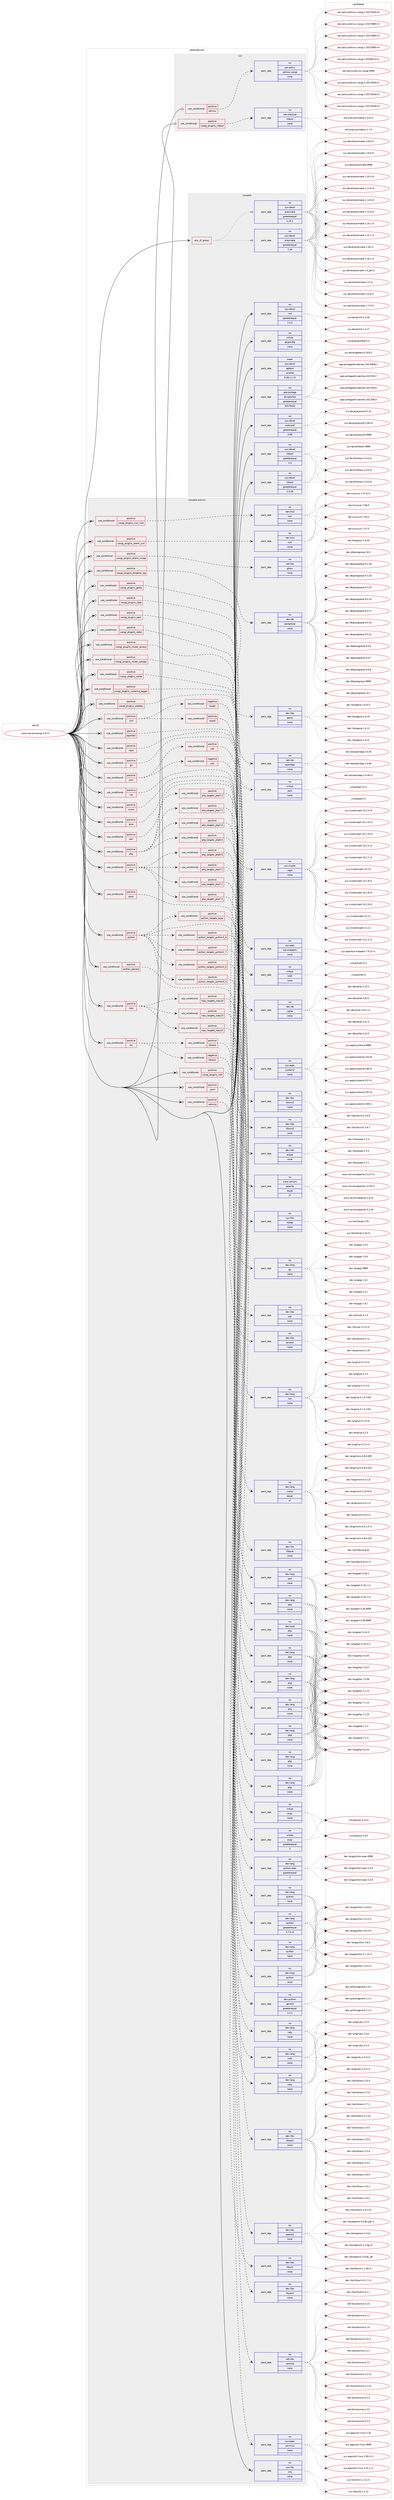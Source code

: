 digraph prolog {

# *************
# Graph options
# *************

newrank=true;
concentrate=true;
compound=true;
graph [rankdir=LR,fontname=Helvetica,fontsize=10,ranksep=1.5];#, ranksep=2.5, nodesep=0.2];
edge  [arrowhead=vee];
node  [fontname=Helvetica,fontsize=10];

# **********
# The ebuild
# **********

subgraph cluster_leftcol {
color=gray;
rank=same;
label=<<i>ebuild</i>>;
id [label="www-servers/uwsgi-2.0.17", color=red, width=4, href="../www-servers/uwsgi-2.0.17.svg"];
}

# ****************
# The dependencies
# ****************

subgraph cluster_midcol {
color=gray;
label=<<i>dependencies</i>>;
subgraph cluster_compile {
fillcolor="#eeeeee";
style=filled;
label=<<i>compile</i>>;
subgraph any83 {
dependency7639 [label=<<TABLE BORDER="0" CELLBORDER="1" CELLSPACING="0" CELLPADDING="4"><TR><TD CELLPADDING="10">any_of_group</TD></TR></TABLE>>, shape=none, color=red];subgraph pack6697 {
dependency7640 [label=<<TABLE BORDER="0" CELLBORDER="1" CELLSPACING="0" CELLPADDING="4" WIDTH="220"><TR><TD ROWSPAN="6" CELLPADDING="30">pack_dep</TD></TR><TR><TD WIDTH="110">no</TD></TR><TR><TD>sys-devel</TD></TR><TR><TD>automake</TD></TR><TR><TD>greaterequal</TD></TR><TR><TD>1.16</TD></TR></TABLE>>, shape=none, color=blue];
}
dependency7639:e -> dependency7640:w [weight=20,style="dotted",arrowhead="oinv"];
subgraph pack6698 {
dependency7641 [label=<<TABLE BORDER="0" CELLBORDER="1" CELLSPACING="0" CELLPADDING="4" WIDTH="220"><TR><TD ROWSPAN="6" CELLPADDING="30">pack_dep</TD></TR><TR><TD WIDTH="110">no</TD></TR><TR><TD>sys-devel</TD></TR><TR><TD>automake</TD></TR><TR><TD>greaterequal</TD></TR><TR><TD>1.15.1</TD></TR></TABLE>>, shape=none, color=blue];
}
dependency7639:e -> dependency7641:w [weight=20,style="dotted",arrowhead="oinv"];
}
id:e -> dependency7639:w [weight=20,style="solid",arrowhead="vee"];
subgraph pack6699 {
dependency7642 [label=<<TABLE BORDER="0" CELLBORDER="1" CELLSPACING="0" CELLPADDING="4" WIDTH="220"><TR><TD ROWSPAN="6" CELLPADDING="30">pack_dep</TD></TR><TR><TD WIDTH="110">no</TD></TR><TR><TD>app-portage</TD></TR><TR><TD>elt-patches</TD></TR><TR><TD>greaterequal</TD></TR><TR><TD>20170422</TD></TR></TABLE>>, shape=none, color=blue];
}
id:e -> dependency7642:w [weight=20,style="solid",arrowhead="vee"];
subgraph pack6700 {
dependency7643 [label=<<TABLE BORDER="0" CELLBORDER="1" CELLSPACING="0" CELLPADDING="4" WIDTH="220"><TR><TD ROWSPAN="6" CELLPADDING="30">pack_dep</TD></TR><TR><TD WIDTH="110">no</TD></TR><TR><TD>sys-devel</TD></TR><TR><TD>autoconf</TD></TR><TR><TD>greaterequal</TD></TR><TR><TD>2.69</TD></TR></TABLE>>, shape=none, color=blue];
}
id:e -> dependency7643:w [weight=20,style="solid",arrowhead="vee"];
subgraph pack6701 {
dependency7644 [label=<<TABLE BORDER="0" CELLBORDER="1" CELLSPACING="0" CELLPADDING="4" WIDTH="220"><TR><TD ROWSPAN="6" CELLPADDING="30">pack_dep</TD></TR><TR><TD WIDTH="110">no</TD></TR><TR><TD>sys-devel</TD></TR><TR><TD>libtool</TD></TR><TR><TD>greaterequal</TD></TR><TR><TD>1.5.18</TD></TR></TABLE>>, shape=none, color=blue];
}
id:e -> dependency7644:w [weight=20,style="solid",arrowhead="vee"];
subgraph pack6702 {
dependency7645 [label=<<TABLE BORDER="0" CELLBORDER="1" CELLSPACING="0" CELLPADDING="4" WIDTH="220"><TR><TD ROWSPAN="6" CELLPADDING="30">pack_dep</TD></TR><TR><TD WIDTH="110">no</TD></TR><TR><TD>sys-devel</TD></TR><TR><TD>libtool</TD></TR><TR><TD>greaterequal</TD></TR><TR><TD>2.4</TD></TR></TABLE>>, shape=none, color=blue];
}
id:e -> dependency7645:w [weight=20,style="solid",arrowhead="vee"];
subgraph pack6703 {
dependency7646 [label=<<TABLE BORDER="0" CELLBORDER="1" CELLSPACING="0" CELLPADDING="4" WIDTH="220"><TR><TD ROWSPAN="6" CELLPADDING="30">pack_dep</TD></TR><TR><TD WIDTH="110">no</TD></TR><TR><TD>sys-devel</TD></TR><TR><TD>m4</TD></TR><TR><TD>greaterequal</TD></TR><TR><TD>1.4.3</TD></TR></TABLE>>, shape=none, color=blue];
}
id:e -> dependency7646:w [weight=20,style="solid",arrowhead="vee"];
subgraph pack6704 {
dependency7647 [label=<<TABLE BORDER="0" CELLBORDER="1" CELLSPACING="0" CELLPADDING="4" WIDTH="220"><TR><TD ROWSPAN="6" CELLPADDING="30">pack_dep</TD></TR><TR><TD WIDTH="110">no</TD></TR><TR><TD>virtual</TD></TR><TR><TD>pkgconfig</TD></TR><TR><TD>none</TD></TR><TR><TD></TD></TR></TABLE>>, shape=none, color=blue];
}
id:e -> dependency7647:w [weight=20,style="solid",arrowhead="vee"];
subgraph pack6705 {
dependency7648 [label=<<TABLE BORDER="0" CELLBORDER="1" CELLSPACING="0" CELLPADDING="4" WIDTH="220"><TR><TD ROWSPAN="6" CELLPADDING="30">pack_dep</TD></TR><TR><TD WIDTH="110">weak</TD></TR><TR><TD>sys-devel</TD></TR><TR><TD>gettext</TD></TR><TR><TD>smaller</TD></TR><TR><TD>0.18.1.1-r3</TD></TR></TABLE>>, shape=none, color=blue];
}
id:e -> dependency7648:w [weight=20,style="solid",arrowhead="vee"];
}
subgraph cluster_compileandrun {
fillcolor="#eeeeee";
style=filled;
label=<<i>compile and run</i>>;
subgraph cond859 {
dependency7649 [label=<<TABLE BORDER="0" CELLBORDER="1" CELLSPACING="0" CELLPADDING="4"><TR><TD ROWSPAN="3" CELLPADDING="10">use_conditional</TD></TR><TR><TD>positive</TD></TR><TR><TD>apache2</TD></TR></TABLE>>, shape=none, color=red];
subgraph pack6706 {
dependency7650 [label=<<TABLE BORDER="0" CELLBORDER="1" CELLSPACING="0" CELLPADDING="4" WIDTH="220"><TR><TD ROWSPAN="6" CELLPADDING="30">pack_dep</TD></TR><TR><TD WIDTH="110">no</TD></TR><TR><TD>www-servers</TD></TR><TR><TD>apache</TD></TR><TR><TD>equal</TD></TR><TR><TD>2*</TD></TR></TABLE>>, shape=none, color=blue];
}
dependency7649:e -> dependency7650:w [weight=20,style="dashed",arrowhead="vee"];
}
id:e -> dependency7649:w [weight=20,style="solid",arrowhead="odotvee"];
subgraph cond860 {
dependency7651 [label=<<TABLE BORDER="0" CELLBORDER="1" CELLSPACING="0" CELLPADDING="4"><TR><TD ROWSPAN="3" CELLPADDING="10">use_conditional</TD></TR><TR><TD>positive</TD></TR><TR><TD>caps</TD></TR></TABLE>>, shape=none, color=red];
subgraph pack6707 {
dependency7652 [label=<<TABLE BORDER="0" CELLBORDER="1" CELLSPACING="0" CELLPADDING="4" WIDTH="220"><TR><TD ROWSPAN="6" CELLPADDING="30">pack_dep</TD></TR><TR><TD WIDTH="110">no</TD></TR><TR><TD>sys-libs</TD></TR><TR><TD>libcap</TD></TR><TR><TD>none</TD></TR><TR><TD></TD></TR></TABLE>>, shape=none, color=blue];
}
dependency7651:e -> dependency7652:w [weight=20,style="dashed",arrowhead="vee"];
}
id:e -> dependency7651:w [weight=20,style="solid",arrowhead="odotvee"];
subgraph cond861 {
dependency7653 [label=<<TABLE BORDER="0" CELLBORDER="1" CELLSPACING="0" CELLPADDING="4"><TR><TD ROWSPAN="3" CELLPADDING="10">use_conditional</TD></TR><TR><TD>positive</TD></TR><TR><TD>go</TD></TR></TABLE>>, shape=none, color=red];
subgraph pack6708 {
dependency7654 [label=<<TABLE BORDER="0" CELLBORDER="1" CELLSPACING="0" CELLPADDING="4" WIDTH="220"><TR><TD ROWSPAN="6" CELLPADDING="30">pack_dep</TD></TR><TR><TD WIDTH="110">no</TD></TR><TR><TD>dev-lang</TD></TR><TR><TD>go</TD></TR><TR><TD>none</TD></TR><TR><TD></TD></TR></TABLE>>, shape=none, color=blue];
}
dependency7653:e -> dependency7654:w [weight=20,style="dashed",arrowhead="vee"];
}
id:e -> dependency7653:w [weight=20,style="solid",arrowhead="odotvee"];
subgraph cond862 {
dependency7655 [label=<<TABLE BORDER="0" CELLBORDER="1" CELLSPACING="0" CELLPADDING="4"><TR><TD ROWSPAN="3" CELLPADDING="10">use_conditional</TD></TR><TR><TD>positive</TD></TR><TR><TD>json</TD></TR></TABLE>>, shape=none, color=red];
subgraph cond863 {
dependency7656 [label=<<TABLE BORDER="0" CELLBORDER="1" CELLSPACING="0" CELLPADDING="4"><TR><TD ROWSPAN="3" CELLPADDING="10">use_conditional</TD></TR><TR><TD>negative</TD></TR><TR><TD>yajl</TD></TR></TABLE>>, shape=none, color=red];
subgraph pack6709 {
dependency7657 [label=<<TABLE BORDER="0" CELLBORDER="1" CELLSPACING="0" CELLPADDING="4" WIDTH="220"><TR><TD ROWSPAN="6" CELLPADDING="30">pack_dep</TD></TR><TR><TD WIDTH="110">no</TD></TR><TR><TD>dev-libs</TD></TR><TR><TD>jansson</TD></TR><TR><TD>none</TD></TR><TR><TD></TD></TR></TABLE>>, shape=none, color=blue];
}
dependency7656:e -> dependency7657:w [weight=20,style="dashed",arrowhead="vee"];
}
dependency7655:e -> dependency7656:w [weight=20,style="dashed",arrowhead="vee"];
subgraph cond864 {
dependency7658 [label=<<TABLE BORDER="0" CELLBORDER="1" CELLSPACING="0" CELLPADDING="4"><TR><TD ROWSPAN="3" CELLPADDING="10">use_conditional</TD></TR><TR><TD>positive</TD></TR><TR><TD>yajl</TD></TR></TABLE>>, shape=none, color=red];
subgraph pack6710 {
dependency7659 [label=<<TABLE BORDER="0" CELLBORDER="1" CELLSPACING="0" CELLPADDING="4" WIDTH="220"><TR><TD ROWSPAN="6" CELLPADDING="30">pack_dep</TD></TR><TR><TD WIDTH="110">no</TD></TR><TR><TD>dev-libs</TD></TR><TR><TD>yajl</TD></TR><TR><TD>none</TD></TR><TR><TD></TD></TR></TABLE>>, shape=none, color=blue];
}
dependency7658:e -> dependency7659:w [weight=20,style="dashed",arrowhead="vee"];
}
dependency7655:e -> dependency7658:w [weight=20,style="dashed",arrowhead="vee"];
}
id:e -> dependency7655:w [weight=20,style="solid",arrowhead="odotvee"];
subgraph cond865 {
dependency7660 [label=<<TABLE BORDER="0" CELLBORDER="1" CELLSPACING="0" CELLPADDING="4"><TR><TD ROWSPAN="3" CELLPADDING="10">use_conditional</TD></TR><TR><TD>positive</TD></TR><TR><TD>lua</TD></TR></TABLE>>, shape=none, color=red];
subgraph pack6711 {
dependency7661 [label=<<TABLE BORDER="0" CELLBORDER="1" CELLSPACING="0" CELLPADDING="4" WIDTH="220"><TR><TD ROWSPAN="6" CELLPADDING="30">pack_dep</TD></TR><TR><TD WIDTH="110">no</TD></TR><TR><TD>dev-lang</TD></TR><TR><TD>lua</TD></TR><TR><TD>none</TD></TR><TR><TD></TD></TR></TABLE>>, shape=none, color=blue];
}
dependency7660:e -> dependency7661:w [weight=20,style="dashed",arrowhead="vee"];
}
id:e -> dependency7660:w [weight=20,style="solid",arrowhead="odotvee"];
subgraph cond866 {
dependency7662 [label=<<TABLE BORDER="0" CELLBORDER="1" CELLSPACING="0" CELLPADDING="4"><TR><TD ROWSPAN="3" CELLPADDING="10">use_conditional</TD></TR><TR><TD>positive</TD></TR><TR><TD>mono</TD></TR></TABLE>>, shape=none, color=red];
subgraph pack6712 {
dependency7663 [label=<<TABLE BORDER="0" CELLBORDER="1" CELLSPACING="0" CELLPADDING="4" WIDTH="220"><TR><TD ROWSPAN="6" CELLPADDING="30">pack_dep</TD></TR><TR><TD WIDTH="110">no</TD></TR><TR><TD>dev-lang</TD></TR><TR><TD>mono</TD></TR><TR><TD>equal</TD></TR><TR><TD>4*</TD></TR></TABLE>>, shape=none, color=blue];
}
dependency7662:e -> dependency7663:w [weight=20,style="dashed",arrowhead="vee"];
}
id:e -> dependency7662:w [weight=20,style="solid",arrowhead="odotvee"];
subgraph cond867 {
dependency7664 [label=<<TABLE BORDER="0" CELLBORDER="1" CELLSPACING="0" CELLPADDING="4"><TR><TD ROWSPAN="3" CELLPADDING="10">use_conditional</TD></TR><TR><TD>positive</TD></TR><TR><TD>pcre</TD></TR></TABLE>>, shape=none, color=red];
subgraph pack6713 {
dependency7665 [label=<<TABLE BORDER="0" CELLBORDER="1" CELLSPACING="0" CELLPADDING="4" WIDTH="220"><TR><TD ROWSPAN="6" CELLPADDING="30">pack_dep</TD></TR><TR><TD WIDTH="110">no</TD></TR><TR><TD>dev-libs</TD></TR><TR><TD>libpcre</TD></TR><TR><TD>none</TD></TR><TR><TD></TD></TR></TABLE>>, shape=none, color=blue];
}
dependency7664:e -> dependency7665:w [weight=20,style="dashed",arrowhead="vee"];
}
id:e -> dependency7664:w [weight=20,style="solid",arrowhead="odotvee"];
subgraph cond868 {
dependency7666 [label=<<TABLE BORDER="0" CELLBORDER="1" CELLSPACING="0" CELLPADDING="4"><TR><TD ROWSPAN="3" CELLPADDING="10">use_conditional</TD></TR><TR><TD>positive</TD></TR><TR><TD>perl</TD></TR></TABLE>>, shape=none, color=red];
subgraph pack6714 {
dependency7667 [label=<<TABLE BORDER="0" CELLBORDER="1" CELLSPACING="0" CELLPADDING="4" WIDTH="220"><TR><TD ROWSPAN="6" CELLPADDING="30">pack_dep</TD></TR><TR><TD WIDTH="110">no</TD></TR><TR><TD>dev-lang</TD></TR><TR><TD>perl</TD></TR><TR><TD>none</TD></TR><TR><TD></TD></TR></TABLE>>, shape=none, color=blue];
}
dependency7666:e -> dependency7667:w [weight=20,style="dashed",arrowhead="vee"];
}
id:e -> dependency7666:w [weight=20,style="solid",arrowhead="odotvee"];
subgraph cond869 {
dependency7668 [label=<<TABLE BORDER="0" CELLBORDER="1" CELLSPACING="0" CELLPADDING="4"><TR><TD ROWSPAN="3" CELLPADDING="10">use_conditional</TD></TR><TR><TD>positive</TD></TR><TR><TD>php</TD></TR></TABLE>>, shape=none, color=red];
subgraph cond870 {
dependency7669 [label=<<TABLE BORDER="0" CELLBORDER="1" CELLSPACING="0" CELLPADDING="4"><TR><TD ROWSPAN="3" CELLPADDING="10">use_conditional</TD></TR><TR><TD>positive</TD></TR><TR><TD>php_targets_php5-6</TD></TR></TABLE>>, shape=none, color=red];
subgraph pack6715 {
dependency7670 [label=<<TABLE BORDER="0" CELLBORDER="1" CELLSPACING="0" CELLPADDING="4" WIDTH="220"><TR><TD ROWSPAN="6" CELLPADDING="30">pack_dep</TD></TR><TR><TD WIDTH="110">no</TD></TR><TR><TD>dev-lang</TD></TR><TR><TD>php</TD></TR><TR><TD>none</TD></TR><TR><TD></TD></TR></TABLE>>, shape=none, color=blue];
}
dependency7669:e -> dependency7670:w [weight=20,style="dashed",arrowhead="vee"];
}
dependency7668:e -> dependency7669:w [weight=20,style="dashed",arrowhead="vee"];
subgraph cond871 {
dependency7671 [label=<<TABLE BORDER="0" CELLBORDER="1" CELLSPACING="0" CELLPADDING="4"><TR><TD ROWSPAN="3" CELLPADDING="10">use_conditional</TD></TR><TR><TD>positive</TD></TR><TR><TD>php_targets_php7-0</TD></TR></TABLE>>, shape=none, color=red];
subgraph pack6716 {
dependency7672 [label=<<TABLE BORDER="0" CELLBORDER="1" CELLSPACING="0" CELLPADDING="4" WIDTH="220"><TR><TD ROWSPAN="6" CELLPADDING="30">pack_dep</TD></TR><TR><TD WIDTH="110">no</TD></TR><TR><TD>dev-lang</TD></TR><TR><TD>php</TD></TR><TR><TD>none</TD></TR><TR><TD></TD></TR></TABLE>>, shape=none, color=blue];
}
dependency7671:e -> dependency7672:w [weight=20,style="dashed",arrowhead="vee"];
}
dependency7668:e -> dependency7671:w [weight=20,style="dashed",arrowhead="vee"];
subgraph cond872 {
dependency7673 [label=<<TABLE BORDER="0" CELLBORDER="1" CELLSPACING="0" CELLPADDING="4"><TR><TD ROWSPAN="3" CELLPADDING="10">use_conditional</TD></TR><TR><TD>positive</TD></TR><TR><TD>php_targets_php7-1</TD></TR></TABLE>>, shape=none, color=red];
subgraph pack6717 {
dependency7674 [label=<<TABLE BORDER="0" CELLBORDER="1" CELLSPACING="0" CELLPADDING="4" WIDTH="220"><TR><TD ROWSPAN="6" CELLPADDING="30">pack_dep</TD></TR><TR><TD WIDTH="110">no</TD></TR><TR><TD>dev-lang</TD></TR><TR><TD>php</TD></TR><TR><TD>none</TD></TR><TR><TD></TD></TR></TABLE>>, shape=none, color=blue];
}
dependency7673:e -> dependency7674:w [weight=20,style="dashed",arrowhead="vee"];
}
dependency7668:e -> dependency7673:w [weight=20,style="dashed",arrowhead="vee"];
subgraph cond873 {
dependency7675 [label=<<TABLE BORDER="0" CELLBORDER="1" CELLSPACING="0" CELLPADDING="4"><TR><TD ROWSPAN="3" CELLPADDING="10">use_conditional</TD></TR><TR><TD>positive</TD></TR><TR><TD>php_targets_php7-2</TD></TR></TABLE>>, shape=none, color=red];
subgraph pack6718 {
dependency7676 [label=<<TABLE BORDER="0" CELLBORDER="1" CELLSPACING="0" CELLPADDING="4" WIDTH="220"><TR><TD ROWSPAN="6" CELLPADDING="30">pack_dep</TD></TR><TR><TD WIDTH="110">no</TD></TR><TR><TD>dev-lang</TD></TR><TR><TD>php</TD></TR><TR><TD>none</TD></TR><TR><TD></TD></TR></TABLE>>, shape=none, color=blue];
}
dependency7675:e -> dependency7676:w [weight=20,style="dashed",arrowhead="vee"];
}
dependency7668:e -> dependency7675:w [weight=20,style="dashed",arrowhead="vee"];
}
id:e -> dependency7668:w [weight=20,style="solid",arrowhead="odotvee"];
subgraph cond874 {
dependency7677 [label=<<TABLE BORDER="0" CELLBORDER="1" CELLSPACING="0" CELLPADDING="4"><TR><TD ROWSPAN="3" CELLPADDING="10">use_conditional</TD></TR><TR><TD>positive</TD></TR><TR><TD>php</TD></TR></TABLE>>, shape=none, color=red];
subgraph cond875 {
dependency7678 [label=<<TABLE BORDER="0" CELLBORDER="1" CELLSPACING="0" CELLPADDING="4"><TR><TD ROWSPAN="3" CELLPADDING="10">use_conditional</TD></TR><TR><TD>positive</TD></TR><TR><TD>php_targets_php5-6</TD></TR></TABLE>>, shape=none, color=red];
subgraph pack6719 {
dependency7679 [label=<<TABLE BORDER="0" CELLBORDER="1" CELLSPACING="0" CELLPADDING="4" WIDTH="220"><TR><TD ROWSPAN="6" CELLPADDING="30">pack_dep</TD></TR><TR><TD WIDTH="110">no</TD></TR><TR><TD>dev-lang</TD></TR><TR><TD>php</TD></TR><TR><TD>none</TD></TR><TR><TD></TD></TR></TABLE>>, shape=none, color=blue];
}
dependency7678:e -> dependency7679:w [weight=20,style="dashed",arrowhead="vee"];
}
dependency7677:e -> dependency7678:w [weight=20,style="dashed",arrowhead="vee"];
subgraph cond876 {
dependency7680 [label=<<TABLE BORDER="0" CELLBORDER="1" CELLSPACING="0" CELLPADDING="4"><TR><TD ROWSPAN="3" CELLPADDING="10">use_conditional</TD></TR><TR><TD>positive</TD></TR><TR><TD>php_targets_php7-0</TD></TR></TABLE>>, shape=none, color=red];
subgraph pack6720 {
dependency7681 [label=<<TABLE BORDER="0" CELLBORDER="1" CELLSPACING="0" CELLPADDING="4" WIDTH="220"><TR><TD ROWSPAN="6" CELLPADDING="30">pack_dep</TD></TR><TR><TD WIDTH="110">no</TD></TR><TR><TD>dev-lang</TD></TR><TR><TD>php</TD></TR><TR><TD>none</TD></TR><TR><TD></TD></TR></TABLE>>, shape=none, color=blue];
}
dependency7680:e -> dependency7681:w [weight=20,style="dashed",arrowhead="vee"];
}
dependency7677:e -> dependency7680:w [weight=20,style="dashed",arrowhead="vee"];
subgraph cond877 {
dependency7682 [label=<<TABLE BORDER="0" CELLBORDER="1" CELLSPACING="0" CELLPADDING="4"><TR><TD ROWSPAN="3" CELLPADDING="10">use_conditional</TD></TR><TR><TD>positive</TD></TR><TR><TD>php_targets_php7-1</TD></TR></TABLE>>, shape=none, color=red];
subgraph pack6721 {
dependency7683 [label=<<TABLE BORDER="0" CELLBORDER="1" CELLSPACING="0" CELLPADDING="4" WIDTH="220"><TR><TD ROWSPAN="6" CELLPADDING="30">pack_dep</TD></TR><TR><TD WIDTH="110">no</TD></TR><TR><TD>dev-lang</TD></TR><TR><TD>php</TD></TR><TR><TD>none</TD></TR><TR><TD></TD></TR></TABLE>>, shape=none, color=blue];
}
dependency7682:e -> dependency7683:w [weight=20,style="dashed",arrowhead="vee"];
}
dependency7677:e -> dependency7682:w [weight=20,style="dashed",arrowhead="vee"];
subgraph cond878 {
dependency7684 [label=<<TABLE BORDER="0" CELLBORDER="1" CELLSPACING="0" CELLPADDING="4"><TR><TD ROWSPAN="3" CELLPADDING="10">use_conditional</TD></TR><TR><TD>positive</TD></TR><TR><TD>php_targets_php7-2</TD></TR></TABLE>>, shape=none, color=red];
subgraph pack6722 {
dependency7685 [label=<<TABLE BORDER="0" CELLBORDER="1" CELLSPACING="0" CELLPADDING="4" WIDTH="220"><TR><TD ROWSPAN="6" CELLPADDING="30">pack_dep</TD></TR><TR><TD WIDTH="110">no</TD></TR><TR><TD>dev-lang</TD></TR><TR><TD>php</TD></TR><TR><TD>none</TD></TR><TR><TD></TD></TR></TABLE>>, shape=none, color=blue];
}
dependency7684:e -> dependency7685:w [weight=20,style="dashed",arrowhead="vee"];
}
dependency7677:e -> dependency7684:w [weight=20,style="dashed",arrowhead="vee"];
}
id:e -> dependency7677:w [weight=20,style="solid",arrowhead="odotvee"];
subgraph cond879 {
dependency7686 [label=<<TABLE BORDER="0" CELLBORDER="1" CELLSPACING="0" CELLPADDING="4"><TR><TD ROWSPAN="3" CELLPADDING="10">use_conditional</TD></TR><TR><TD>positive</TD></TR><TR><TD>pypy</TD></TR></TABLE>>, shape=none, color=red];
subgraph pack6723 {
dependency7687 [label=<<TABLE BORDER="0" CELLBORDER="1" CELLSPACING="0" CELLPADDING="4" WIDTH="220"><TR><TD ROWSPAN="6" CELLPADDING="30">pack_dep</TD></TR><TR><TD WIDTH="110">no</TD></TR><TR><TD>virtual</TD></TR><TR><TD>pypy</TD></TR><TR><TD>none</TD></TR><TR><TD></TD></TR></TABLE>>, shape=none, color=blue];
}
dependency7686:e -> dependency7687:w [weight=20,style="dashed",arrowhead="vee"];
}
id:e -> dependency7686:w [weight=20,style="solid",arrowhead="odotvee"];
subgraph cond880 {
dependency7688 [label=<<TABLE BORDER="0" CELLBORDER="1" CELLSPACING="0" CELLPADDING="4"><TR><TD ROWSPAN="3" CELLPADDING="10">use_conditional</TD></TR><TR><TD>positive</TD></TR><TR><TD>python</TD></TR></TABLE>>, shape=none, color=red];
subgraph cond881 {
dependency7689 [label=<<TABLE BORDER="0" CELLBORDER="1" CELLSPACING="0" CELLPADDING="4"><TR><TD ROWSPAN="3" CELLPADDING="10">use_conditional</TD></TR><TR><TD>positive</TD></TR><TR><TD>python_targets_pypy</TD></TR></TABLE>>, shape=none, color=red];
subgraph pack6724 {
dependency7690 [label=<<TABLE BORDER="0" CELLBORDER="1" CELLSPACING="0" CELLPADDING="4" WIDTH="220"><TR><TD ROWSPAN="6" CELLPADDING="30">pack_dep</TD></TR><TR><TD WIDTH="110">no</TD></TR><TR><TD>virtual</TD></TR><TR><TD>pypy</TD></TR><TR><TD>greaterequal</TD></TR><TR><TD>5</TD></TR></TABLE>>, shape=none, color=blue];
}
dependency7689:e -> dependency7690:w [weight=20,style="dashed",arrowhead="vee"];
}
dependency7688:e -> dependency7689:w [weight=20,style="dashed",arrowhead="vee"];
subgraph cond882 {
dependency7691 [label=<<TABLE BORDER="0" CELLBORDER="1" CELLSPACING="0" CELLPADDING="4"><TR><TD ROWSPAN="3" CELLPADDING="10">use_conditional</TD></TR><TR><TD>positive</TD></TR><TR><TD>python_targets_python2_7</TD></TR></TABLE>>, shape=none, color=red];
subgraph pack6725 {
dependency7692 [label=<<TABLE BORDER="0" CELLBORDER="1" CELLSPACING="0" CELLPADDING="4" WIDTH="220"><TR><TD ROWSPAN="6" CELLPADDING="30">pack_dep</TD></TR><TR><TD WIDTH="110">no</TD></TR><TR><TD>dev-lang</TD></TR><TR><TD>python</TD></TR><TR><TD>greaterequal</TD></TR><TR><TD>2.7.5-r2</TD></TR></TABLE>>, shape=none, color=blue];
}
dependency7691:e -> dependency7692:w [weight=20,style="dashed",arrowhead="vee"];
}
dependency7688:e -> dependency7691:w [weight=20,style="dashed",arrowhead="vee"];
subgraph cond883 {
dependency7693 [label=<<TABLE BORDER="0" CELLBORDER="1" CELLSPACING="0" CELLPADDING="4"><TR><TD ROWSPAN="3" CELLPADDING="10">use_conditional</TD></TR><TR><TD>positive</TD></TR><TR><TD>python_targets_python3_4</TD></TR></TABLE>>, shape=none, color=red];
subgraph pack6726 {
dependency7694 [label=<<TABLE BORDER="0" CELLBORDER="1" CELLSPACING="0" CELLPADDING="4" WIDTH="220"><TR><TD ROWSPAN="6" CELLPADDING="30">pack_dep</TD></TR><TR><TD WIDTH="110">no</TD></TR><TR><TD>dev-lang</TD></TR><TR><TD>python</TD></TR><TR><TD>none</TD></TR><TR><TD></TD></TR></TABLE>>, shape=none, color=blue];
}
dependency7693:e -> dependency7694:w [weight=20,style="dashed",arrowhead="vee"];
}
dependency7688:e -> dependency7693:w [weight=20,style="dashed",arrowhead="vee"];
subgraph cond884 {
dependency7695 [label=<<TABLE BORDER="0" CELLBORDER="1" CELLSPACING="0" CELLPADDING="4"><TR><TD ROWSPAN="3" CELLPADDING="10">use_conditional</TD></TR><TR><TD>positive</TD></TR><TR><TD>python_targets_python3_5</TD></TR></TABLE>>, shape=none, color=red];
subgraph pack6727 {
dependency7696 [label=<<TABLE BORDER="0" CELLBORDER="1" CELLSPACING="0" CELLPADDING="4" WIDTH="220"><TR><TD ROWSPAN="6" CELLPADDING="30">pack_dep</TD></TR><TR><TD WIDTH="110">no</TD></TR><TR><TD>dev-lang</TD></TR><TR><TD>python</TD></TR><TR><TD>none</TD></TR><TR><TD></TD></TR></TABLE>>, shape=none, color=blue];
}
dependency7695:e -> dependency7696:w [weight=20,style="dashed",arrowhead="vee"];
}
dependency7688:e -> dependency7695:w [weight=20,style="dashed",arrowhead="vee"];
subgraph cond885 {
dependency7697 [label=<<TABLE BORDER="0" CELLBORDER="1" CELLSPACING="0" CELLPADDING="4"><TR><TD ROWSPAN="3" CELLPADDING="10">use_conditional</TD></TR><TR><TD>positive</TD></TR><TR><TD>python_targets_python3_6</TD></TR></TABLE>>, shape=none, color=red];
subgraph pack6728 {
dependency7698 [label=<<TABLE BORDER="0" CELLBORDER="1" CELLSPACING="0" CELLPADDING="4" WIDTH="220"><TR><TD ROWSPAN="6" CELLPADDING="30">pack_dep</TD></TR><TR><TD WIDTH="110">no</TD></TR><TR><TD>dev-lang</TD></TR><TR><TD>python</TD></TR><TR><TD>none</TD></TR><TR><TD></TD></TR></TABLE>>, shape=none, color=blue];
}
dependency7697:e -> dependency7698:w [weight=20,style="dashed",arrowhead="vee"];
}
dependency7688:e -> dependency7697:w [weight=20,style="dashed",arrowhead="vee"];
subgraph pack6729 {
dependency7699 [label=<<TABLE BORDER="0" CELLBORDER="1" CELLSPACING="0" CELLPADDING="4" WIDTH="220"><TR><TD ROWSPAN="6" CELLPADDING="30">pack_dep</TD></TR><TR><TD WIDTH="110">no</TD></TR><TR><TD>dev-lang</TD></TR><TR><TD>python-exec</TD></TR><TR><TD>greaterequal</TD></TR><TR><TD>2</TD></TR></TABLE>>, shape=none, color=blue];
}
dependency7688:e -> dependency7699:w [weight=20,style="dashed",arrowhead="vee"];
}
id:e -> dependency7688:w [weight=20,style="solid",arrowhead="odotvee"];
subgraph cond886 {
dependency7700 [label=<<TABLE BORDER="0" CELLBORDER="1" CELLSPACING="0" CELLPADDING="4"><TR><TD ROWSPAN="3" CELLPADDING="10">use_conditional</TD></TR><TR><TD>positive</TD></TR><TR><TD>python_gevent</TD></TR></TABLE>>, shape=none, color=red];
subgraph pack6730 {
dependency7701 [label=<<TABLE BORDER="0" CELLBORDER="1" CELLSPACING="0" CELLPADDING="4" WIDTH="220"><TR><TD ROWSPAN="6" CELLPADDING="30">pack_dep</TD></TR><TR><TD WIDTH="110">no</TD></TR><TR><TD>dev-python</TD></TR><TR><TD>gevent</TD></TR><TR><TD>greaterequal</TD></TR><TR><TD>1.2.1</TD></TR></TABLE>>, shape=none, color=blue];
}
dependency7700:e -> dependency7701:w [weight=20,style="dashed",arrowhead="vee"];
}
id:e -> dependency7700:w [weight=20,style="solid",arrowhead="odotvee"];
subgraph cond887 {
dependency7702 [label=<<TABLE BORDER="0" CELLBORDER="1" CELLSPACING="0" CELLPADDING="4"><TR><TD ROWSPAN="3" CELLPADDING="10">use_conditional</TD></TR><TR><TD>positive</TD></TR><TR><TD>ruby</TD></TR></TABLE>>, shape=none, color=red];
subgraph cond888 {
dependency7703 [label=<<TABLE BORDER="0" CELLBORDER="1" CELLSPACING="0" CELLPADDING="4"><TR><TD ROWSPAN="3" CELLPADDING="10">use_conditional</TD></TR><TR><TD>positive</TD></TR><TR><TD>ruby_targets_ruby22</TD></TR></TABLE>>, shape=none, color=red];
subgraph pack6731 {
dependency7704 [label=<<TABLE BORDER="0" CELLBORDER="1" CELLSPACING="0" CELLPADDING="4" WIDTH="220"><TR><TD ROWSPAN="6" CELLPADDING="30">pack_dep</TD></TR><TR><TD WIDTH="110">no</TD></TR><TR><TD>dev-lang</TD></TR><TR><TD>ruby</TD></TR><TR><TD>none</TD></TR><TR><TD></TD></TR></TABLE>>, shape=none, color=blue];
}
dependency7703:e -> dependency7704:w [weight=20,style="dashed",arrowhead="vee"];
}
dependency7702:e -> dependency7703:w [weight=20,style="dashed",arrowhead="vee"];
subgraph cond889 {
dependency7705 [label=<<TABLE BORDER="0" CELLBORDER="1" CELLSPACING="0" CELLPADDING="4"><TR><TD ROWSPAN="3" CELLPADDING="10">use_conditional</TD></TR><TR><TD>positive</TD></TR><TR><TD>ruby_targets_ruby23</TD></TR></TABLE>>, shape=none, color=red];
subgraph pack6732 {
dependency7706 [label=<<TABLE BORDER="0" CELLBORDER="1" CELLSPACING="0" CELLPADDING="4" WIDTH="220"><TR><TD ROWSPAN="6" CELLPADDING="30">pack_dep</TD></TR><TR><TD WIDTH="110">no</TD></TR><TR><TD>dev-lang</TD></TR><TR><TD>ruby</TD></TR><TR><TD>none</TD></TR><TR><TD></TD></TR></TABLE>>, shape=none, color=blue];
}
dependency7705:e -> dependency7706:w [weight=20,style="dashed",arrowhead="vee"];
}
dependency7702:e -> dependency7705:w [weight=20,style="dashed",arrowhead="vee"];
subgraph cond890 {
dependency7707 [label=<<TABLE BORDER="0" CELLBORDER="1" CELLSPACING="0" CELLPADDING="4"><TR><TD ROWSPAN="3" CELLPADDING="10">use_conditional</TD></TR><TR><TD>positive</TD></TR><TR><TD>ruby_targets_ruby24</TD></TR></TABLE>>, shape=none, color=red];
subgraph pack6733 {
dependency7708 [label=<<TABLE BORDER="0" CELLBORDER="1" CELLSPACING="0" CELLPADDING="4" WIDTH="220"><TR><TD ROWSPAN="6" CELLPADDING="30">pack_dep</TD></TR><TR><TD WIDTH="110">no</TD></TR><TR><TD>dev-lang</TD></TR><TR><TD>ruby</TD></TR><TR><TD>none</TD></TR><TR><TD></TD></TR></TABLE>>, shape=none, color=blue];
}
dependency7707:e -> dependency7708:w [weight=20,style="dashed",arrowhead="vee"];
}
dependency7702:e -> dependency7707:w [weight=20,style="dashed",arrowhead="vee"];
}
id:e -> dependency7702:w [weight=20,style="solid",arrowhead="odotvee"];
subgraph cond891 {
dependency7709 [label=<<TABLE BORDER="0" CELLBORDER="1" CELLSPACING="0" CELLPADDING="4"><TR><TD ROWSPAN="3" CELLPADDING="10">use_conditional</TD></TR><TR><TD>positive</TD></TR><TR><TD>ssl</TD></TR></TABLE>>, shape=none, color=red];
subgraph cond892 {
dependency7710 [label=<<TABLE BORDER="0" CELLBORDER="1" CELLSPACING="0" CELLPADDING="4"><TR><TD ROWSPAN="3" CELLPADDING="10">use_conditional</TD></TR><TR><TD>negative</TD></TR><TR><TD>libressl</TD></TR></TABLE>>, shape=none, color=red];
subgraph pack6734 {
dependency7711 [label=<<TABLE BORDER="0" CELLBORDER="1" CELLSPACING="0" CELLPADDING="4" WIDTH="220"><TR><TD ROWSPAN="6" CELLPADDING="30">pack_dep</TD></TR><TR><TD WIDTH="110">no</TD></TR><TR><TD>dev-libs</TD></TR><TR><TD>openssl</TD></TR><TR><TD>none</TD></TR><TR><TD></TD></TR></TABLE>>, shape=none, color=blue];
}
dependency7710:e -> dependency7711:w [weight=20,style="dashed",arrowhead="vee"];
}
dependency7709:e -> dependency7710:w [weight=20,style="dashed",arrowhead="vee"];
subgraph cond893 {
dependency7712 [label=<<TABLE BORDER="0" CELLBORDER="1" CELLSPACING="0" CELLPADDING="4"><TR><TD ROWSPAN="3" CELLPADDING="10">use_conditional</TD></TR><TR><TD>positive</TD></TR><TR><TD>libressl</TD></TR></TABLE>>, shape=none, color=red];
subgraph pack6735 {
dependency7713 [label=<<TABLE BORDER="0" CELLBORDER="1" CELLSPACING="0" CELLPADDING="4" WIDTH="220"><TR><TD ROWSPAN="6" CELLPADDING="30">pack_dep</TD></TR><TR><TD WIDTH="110">no</TD></TR><TR><TD>dev-libs</TD></TR><TR><TD>libressl</TD></TR><TR><TD>none</TD></TR><TR><TD></TD></TR></TABLE>>, shape=none, color=blue];
}
dependency7712:e -> dependency7713:w [weight=20,style="dashed",arrowhead="vee"];
}
dependency7709:e -> dependency7712:w [weight=20,style="dashed",arrowhead="vee"];
}
id:e -> dependency7709:w [weight=20,style="solid",arrowhead="odotvee"];
subgraph cond894 {
dependency7714 [label=<<TABLE BORDER="0" CELLBORDER="1" CELLSPACING="0" CELLPADDING="4"><TR><TD ROWSPAN="3" CELLPADDING="10">use_conditional</TD></TR><TR><TD>positive</TD></TR><TR><TD>uwsgi_plugins_alarm_curl</TD></TR></TABLE>>, shape=none, color=red];
subgraph pack6736 {
dependency7715 [label=<<TABLE BORDER="0" CELLBORDER="1" CELLSPACING="0" CELLPADDING="4" WIDTH="220"><TR><TD ROWSPAN="6" CELLPADDING="30">pack_dep</TD></TR><TR><TD WIDTH="110">no</TD></TR><TR><TD>net-misc</TD></TR><TR><TD>curl</TD></TR><TR><TD>none</TD></TR><TR><TD></TD></TR></TABLE>>, shape=none, color=blue];
}
dependency7714:e -> dependency7715:w [weight=20,style="dashed",arrowhead="vee"];
}
id:e -> dependency7714:w [weight=20,style="solid",arrowhead="odotvee"];
subgraph cond895 {
dependency7716 [label=<<TABLE BORDER="0" CELLBORDER="1" CELLSPACING="0" CELLPADDING="4"><TR><TD ROWSPAN="3" CELLPADDING="10">use_conditional</TD></TR><TR><TD>positive</TD></TR><TR><TD>uwsgi_plugins_alarm_xmpp</TD></TR></TABLE>>, shape=none, color=red];
subgraph pack6737 {
dependency7717 [label=<<TABLE BORDER="0" CELLBORDER="1" CELLSPACING="0" CELLPADDING="4" WIDTH="220"><TR><TD ROWSPAN="6" CELLPADDING="30">pack_dep</TD></TR><TR><TD WIDTH="110">no</TD></TR><TR><TD>net-libs</TD></TR><TR><TD>gloox</TD></TR><TR><TD>none</TD></TR><TR><TD></TD></TR></TABLE>>, shape=none, color=blue];
}
dependency7716:e -> dependency7717:w [weight=20,style="dashed",arrowhead="vee"];
}
id:e -> dependency7716:w [weight=20,style="solid",arrowhead="odotvee"];
subgraph cond896 {
dependency7718 [label=<<TABLE BORDER="0" CELLBORDER="1" CELLSPACING="0" CELLPADDING="4"><TR><TD ROWSPAN="3" CELLPADDING="10">use_conditional</TD></TR><TR><TD>positive</TD></TR><TR><TD>uwsgi_plugins_curl_cron</TD></TR></TABLE>>, shape=none, color=red];
subgraph pack6738 {
dependency7719 [label=<<TABLE BORDER="0" CELLBORDER="1" CELLSPACING="0" CELLPADDING="4" WIDTH="220"><TR><TD ROWSPAN="6" CELLPADDING="30">pack_dep</TD></TR><TR><TD WIDTH="110">no</TD></TR><TR><TD>net-misc</TD></TR><TR><TD>curl</TD></TR><TR><TD>none</TD></TR><TR><TD></TD></TR></TABLE>>, shape=none, color=blue];
}
dependency7718:e -> dependency7719:w [weight=20,style="dashed",arrowhead="vee"];
}
id:e -> dependency7718:w [weight=20,style="solid",arrowhead="odotvee"];
subgraph cond897 {
dependency7720 [label=<<TABLE BORDER="0" CELLBORDER="1" CELLSPACING="0" CELLPADDING="4"><TR><TD ROWSPAN="3" CELLPADDING="10">use_conditional</TD></TR><TR><TD>positive</TD></TR><TR><TD>uwsgi_plugins_emperor_pg</TD></TR></TABLE>>, shape=none, color=red];
subgraph pack6739 {
dependency7721 [label=<<TABLE BORDER="0" CELLBORDER="1" CELLSPACING="0" CELLPADDING="4" WIDTH="220"><TR><TD ROWSPAN="6" CELLPADDING="30">pack_dep</TD></TR><TR><TD WIDTH="110">no</TD></TR><TR><TD>dev-db</TD></TR><TR><TD>postgresql</TD></TR><TR><TD>none</TD></TR><TR><TD></TD></TR></TABLE>>, shape=none, color=blue];
}
dependency7720:e -> dependency7721:w [weight=20,style="dashed",arrowhead="vee"];
}
id:e -> dependency7720:w [weight=20,style="solid",arrowhead="odotvee"];
subgraph cond898 {
dependency7722 [label=<<TABLE BORDER="0" CELLBORDER="1" CELLSPACING="0" CELLPADDING="4"><TR><TD ROWSPAN="3" CELLPADDING="10">use_conditional</TD></TR><TR><TD>positive</TD></TR><TR><TD>uwsgi_plugins_geoip</TD></TR></TABLE>>, shape=none, color=red];
subgraph pack6740 {
dependency7723 [label=<<TABLE BORDER="0" CELLBORDER="1" CELLSPACING="0" CELLPADDING="4" WIDTH="220"><TR><TD ROWSPAN="6" CELLPADDING="30">pack_dep</TD></TR><TR><TD WIDTH="110">no</TD></TR><TR><TD>dev-libs</TD></TR><TR><TD>geoip</TD></TR><TR><TD>none</TD></TR><TR><TD></TD></TR></TABLE>>, shape=none, color=blue];
}
dependency7722:e -> dependency7723:w [weight=20,style="dashed",arrowhead="vee"];
}
id:e -> dependency7722:w [weight=20,style="solid",arrowhead="odotvee"];
subgraph cond899 {
dependency7724 [label=<<TABLE BORDER="0" CELLBORDER="1" CELLSPACING="0" CELLPADDING="4"><TR><TD ROWSPAN="3" CELLPADDING="10">use_conditional</TD></TR><TR><TD>positive</TD></TR><TR><TD>uwsgi_plugins_ldap</TD></TR></TABLE>>, shape=none, color=red];
subgraph pack6741 {
dependency7725 [label=<<TABLE BORDER="0" CELLBORDER="1" CELLSPACING="0" CELLPADDING="4" WIDTH="220"><TR><TD ROWSPAN="6" CELLPADDING="30">pack_dep</TD></TR><TR><TD WIDTH="110">no</TD></TR><TR><TD>net-nds</TD></TR><TR><TD>openldap</TD></TR><TR><TD>none</TD></TR><TR><TD></TD></TR></TABLE>>, shape=none, color=blue];
}
dependency7724:e -> dependency7725:w [weight=20,style="dashed",arrowhead="vee"];
}
id:e -> dependency7724:w [weight=20,style="solid",arrowhead="odotvee"];
subgraph cond900 {
dependency7726 [label=<<TABLE BORDER="0" CELLBORDER="1" CELLSPACING="0" CELLPADDING="4"><TR><TD ROWSPAN="3" CELLPADDING="10">use_conditional</TD></TR><TR><TD>positive</TD></TR><TR><TD>uwsgi_plugins_pam</TD></TR></TABLE>>, shape=none, color=red];
subgraph pack6742 {
dependency7727 [label=<<TABLE BORDER="0" CELLBORDER="1" CELLSPACING="0" CELLPADDING="4" WIDTH="220"><TR><TD ROWSPAN="6" CELLPADDING="30">pack_dep</TD></TR><TR><TD WIDTH="110">no</TD></TR><TR><TD>virtual</TD></TR><TR><TD>pam</TD></TR><TR><TD>none</TD></TR><TR><TD></TD></TR></TABLE>>, shape=none, color=blue];
}
dependency7726:e -> dependency7727:w [weight=20,style="dashed",arrowhead="vee"];
}
id:e -> dependency7726:w [weight=20,style="solid",arrowhead="odotvee"];
subgraph cond901 {
dependency7728 [label=<<TABLE BORDER="0" CELLBORDER="1" CELLSPACING="0" CELLPADDING="4"><TR><TD ROWSPAN="3" CELLPADDING="10">use_conditional</TD></TR><TR><TD>positive</TD></TR><TR><TD>uwsgi_plugins_rados</TD></TR></TABLE>>, shape=none, color=red];
subgraph pack6743 {
dependency7729 [label=<<TABLE BORDER="0" CELLBORDER="1" CELLSPACING="0" CELLPADDING="4" WIDTH="220"><TR><TD ROWSPAN="6" CELLPADDING="30">pack_dep</TD></TR><TR><TD WIDTH="110">no</TD></TR><TR><TD>sys-cluster</TD></TR><TR><TD>ceph</TD></TR><TR><TD>none</TD></TR><TR><TD></TD></TR></TABLE>>, shape=none, color=blue];
}
dependency7728:e -> dependency7729:w [weight=20,style="dashed",arrowhead="vee"];
}
id:e -> dependency7728:w [weight=20,style="solid",arrowhead="odotvee"];
subgraph cond902 {
dependency7730 [label=<<TABLE BORDER="0" CELLBORDER="1" CELLSPACING="0" CELLPADDING="4"><TR><TD ROWSPAN="3" CELLPADDING="10">use_conditional</TD></TR><TR><TD>positive</TD></TR><TR><TD>uwsgi_plugins_router_access</TD></TR></TABLE>>, shape=none, color=red];
subgraph pack6744 {
dependency7731 [label=<<TABLE BORDER="0" CELLBORDER="1" CELLSPACING="0" CELLPADDING="4" WIDTH="220"><TR><TD ROWSPAN="6" CELLPADDING="30">pack_dep</TD></TR><TR><TD WIDTH="110">no</TD></TR><TR><TD>sys-apps</TD></TR><TR><TD>tcp-wrappers</TD></TR><TR><TD>none</TD></TR><TR><TD></TD></TR></TABLE>>, shape=none, color=blue];
}
dependency7730:e -> dependency7731:w [weight=20,style="dashed",arrowhead="vee"];
}
id:e -> dependency7730:w [weight=20,style="solid",arrowhead="odotvee"];
subgraph cond903 {
dependency7732 [label=<<TABLE BORDER="0" CELLBORDER="1" CELLSPACING="0" CELLPADDING="4"><TR><TD ROWSPAN="3" CELLPADDING="10">use_conditional</TD></TR><TR><TD>positive</TD></TR><TR><TD>uwsgi_plugins_router_spnego</TD></TR></TABLE>>, shape=none, color=red];
subgraph pack6745 {
dependency7733 [label=<<TABLE BORDER="0" CELLBORDER="1" CELLSPACING="0" CELLPADDING="4" WIDTH="220"><TR><TD ROWSPAN="6" CELLPADDING="30">pack_dep</TD></TR><TR><TD WIDTH="110">no</TD></TR><TR><TD>virtual</TD></TR><TR><TD>krb5</TD></TR><TR><TD>none</TD></TR><TR><TD></TD></TR></TABLE>>, shape=none, color=blue];
}
dependency7732:e -> dependency7733:w [weight=20,style="dashed",arrowhead="vee"];
}
id:e -> dependency7732:w [weight=20,style="solid",arrowhead="odotvee"];
subgraph cond904 {
dependency7734 [label=<<TABLE BORDER="0" CELLBORDER="1" CELLSPACING="0" CELLPADDING="4"><TR><TD ROWSPAN="3" CELLPADDING="10">use_conditional</TD></TR><TR><TD>positive</TD></TR><TR><TD>uwsgi_plugins_sqlite</TD></TR></TABLE>>, shape=none, color=red];
subgraph pack6746 {
dependency7735 [label=<<TABLE BORDER="0" CELLBORDER="1" CELLSPACING="0" CELLPADDING="4" WIDTH="220"><TR><TD ROWSPAN="6" CELLPADDING="30">pack_dep</TD></TR><TR><TD WIDTH="110">no</TD></TR><TR><TD>dev-db</TD></TR><TR><TD>sqlite</TD></TR><TR><TD>none</TD></TR><TR><TD></TD></TR></TABLE>>, shape=none, color=blue];
}
dependency7734:e -> dependency7735:w [weight=20,style="dashed",arrowhead="vee"];
}
id:e -> dependency7734:w [weight=20,style="solid",arrowhead="odotvee"];
subgraph cond905 {
dependency7736 [label=<<TABLE BORDER="0" CELLBORDER="1" CELLSPACING="0" CELLPADDING="4"><TR><TD ROWSPAN="3" CELLPADDING="10">use_conditional</TD></TR><TR><TD>positive</TD></TR><TR><TD>uwsgi_plugins_systemd_logger</TD></TR></TABLE>>, shape=none, color=red];
subgraph pack6747 {
dependency7737 [label=<<TABLE BORDER="0" CELLBORDER="1" CELLSPACING="0" CELLPADDING="4" WIDTH="220"><TR><TD ROWSPAN="6" CELLPADDING="30">pack_dep</TD></TR><TR><TD WIDTH="110">no</TD></TR><TR><TD>sys-apps</TD></TR><TR><TD>systemd</TD></TR><TR><TD>none</TD></TR><TR><TD></TD></TR></TABLE>>, shape=none, color=blue];
}
dependency7736:e -> dependency7737:w [weight=20,style="dashed",arrowhead="vee"];
}
id:e -> dependency7736:w [weight=20,style="solid",arrowhead="odotvee"];
subgraph cond906 {
dependency7738 [label=<<TABLE BORDER="0" CELLBORDER="1" CELLSPACING="0" CELLPADDING="4"><TR><TD ROWSPAN="3" CELLPADDING="10">use_conditional</TD></TR><TR><TD>positive</TD></TR><TR><TD>uwsgi_plugins_webdav</TD></TR></TABLE>>, shape=none, color=red];
subgraph pack6748 {
dependency7739 [label=<<TABLE BORDER="0" CELLBORDER="1" CELLSPACING="0" CELLPADDING="4" WIDTH="220"><TR><TD ROWSPAN="6" CELLPADDING="30">pack_dep</TD></TR><TR><TD WIDTH="110">no</TD></TR><TR><TD>dev-libs</TD></TR><TR><TD>libxml2</TD></TR><TR><TD>none</TD></TR><TR><TD></TD></TR></TABLE>>, shape=none, color=blue];
}
dependency7738:e -> dependency7739:w [weight=20,style="dashed",arrowhead="vee"];
}
id:e -> dependency7738:w [weight=20,style="solid",arrowhead="odotvee"];
subgraph cond907 {
dependency7740 [label=<<TABLE BORDER="0" CELLBORDER="1" CELLSPACING="0" CELLPADDING="4"><TR><TD ROWSPAN="3" CELLPADDING="10">use_conditional</TD></TR><TR><TD>positive</TD></TR><TR><TD>uwsgi_plugins_xslt</TD></TR></TABLE>>, shape=none, color=red];
subgraph pack6749 {
dependency7741 [label=<<TABLE BORDER="0" CELLBORDER="1" CELLSPACING="0" CELLPADDING="4" WIDTH="220"><TR><TD ROWSPAN="6" CELLPADDING="30">pack_dep</TD></TR><TR><TD WIDTH="110">no</TD></TR><TR><TD>dev-libs</TD></TR><TR><TD>libxslt</TD></TR><TR><TD>none</TD></TR><TR><TD></TD></TR></TABLE>>, shape=none, color=blue];
}
dependency7740:e -> dependency7741:w [weight=20,style="dashed",arrowhead="vee"];
}
id:e -> dependency7740:w [weight=20,style="solid",arrowhead="odotvee"];
subgraph cond908 {
dependency7742 [label=<<TABLE BORDER="0" CELLBORDER="1" CELLSPACING="0" CELLPADDING="4"><TR><TD ROWSPAN="3" CELLPADDING="10">use_conditional</TD></TR><TR><TD>positive</TD></TR><TR><TD>xml</TD></TR></TABLE>>, shape=none, color=red];
subgraph cond909 {
dependency7743 [label=<<TABLE BORDER="0" CELLBORDER="1" CELLSPACING="0" CELLPADDING="4"><TR><TD ROWSPAN="3" CELLPADDING="10">use_conditional</TD></TR><TR><TD>negative</TD></TR><TR><TD>expat</TD></TR></TABLE>>, shape=none, color=red];
subgraph pack6750 {
dependency7744 [label=<<TABLE BORDER="0" CELLBORDER="1" CELLSPACING="0" CELLPADDING="4" WIDTH="220"><TR><TD ROWSPAN="6" CELLPADDING="30">pack_dep</TD></TR><TR><TD WIDTH="110">no</TD></TR><TR><TD>dev-libs</TD></TR><TR><TD>libxml2</TD></TR><TR><TD>none</TD></TR><TR><TD></TD></TR></TABLE>>, shape=none, color=blue];
}
dependency7743:e -> dependency7744:w [weight=20,style="dashed",arrowhead="vee"];
}
dependency7742:e -> dependency7743:w [weight=20,style="dashed",arrowhead="vee"];
subgraph cond910 {
dependency7745 [label=<<TABLE BORDER="0" CELLBORDER="1" CELLSPACING="0" CELLPADDING="4"><TR><TD ROWSPAN="3" CELLPADDING="10">use_conditional</TD></TR><TR><TD>positive</TD></TR><TR><TD>expat</TD></TR></TABLE>>, shape=none, color=red];
subgraph pack6751 {
dependency7746 [label=<<TABLE BORDER="0" CELLBORDER="1" CELLSPACING="0" CELLPADDING="4" WIDTH="220"><TR><TD ROWSPAN="6" CELLPADDING="30">pack_dep</TD></TR><TR><TD WIDTH="110">no</TD></TR><TR><TD>dev-libs</TD></TR><TR><TD>expat</TD></TR><TR><TD>none</TD></TR><TR><TD></TD></TR></TABLE>>, shape=none, color=blue];
}
dependency7745:e -> dependency7746:w [weight=20,style="dashed",arrowhead="vee"];
}
dependency7742:e -> dependency7745:w [weight=20,style="dashed",arrowhead="vee"];
}
id:e -> dependency7742:w [weight=20,style="solid",arrowhead="odotvee"];
subgraph cond911 {
dependency7747 [label=<<TABLE BORDER="0" CELLBORDER="1" CELLSPACING="0" CELLPADDING="4"><TR><TD ROWSPAN="3" CELLPADDING="10">use_conditional</TD></TR><TR><TD>positive</TD></TR><TR><TD>yaml</TD></TR></TABLE>>, shape=none, color=red];
subgraph pack6752 {
dependency7748 [label=<<TABLE BORDER="0" CELLBORDER="1" CELLSPACING="0" CELLPADDING="4" WIDTH="220"><TR><TD ROWSPAN="6" CELLPADDING="30">pack_dep</TD></TR><TR><TD WIDTH="110">no</TD></TR><TR><TD>dev-libs</TD></TR><TR><TD>libyaml</TD></TR><TR><TD>none</TD></TR><TR><TD></TD></TR></TABLE>>, shape=none, color=blue];
}
dependency7747:e -> dependency7748:w [weight=20,style="dashed",arrowhead="vee"];
}
id:e -> dependency7747:w [weight=20,style="solid",arrowhead="odotvee"];
subgraph cond912 {
dependency7749 [label=<<TABLE BORDER="0" CELLBORDER="1" CELLSPACING="0" CELLPADDING="4"><TR><TD ROWSPAN="3" CELLPADDING="10">use_conditional</TD></TR><TR><TD>positive</TD></TR><TR><TD>zeromq</TD></TR></TABLE>>, shape=none, color=red];
subgraph pack6753 {
dependency7750 [label=<<TABLE BORDER="0" CELLBORDER="1" CELLSPACING="0" CELLPADDING="4" WIDTH="220"><TR><TD ROWSPAN="6" CELLPADDING="30">pack_dep</TD></TR><TR><TD WIDTH="110">no</TD></TR><TR><TD>net-libs</TD></TR><TR><TD>zeromq</TD></TR><TR><TD>none</TD></TR><TR><TD></TD></TR></TABLE>>, shape=none, color=blue];
}
dependency7749:e -> dependency7750:w [weight=20,style="dashed",arrowhead="vee"];
subgraph pack6754 {
dependency7751 [label=<<TABLE BORDER="0" CELLBORDER="1" CELLSPACING="0" CELLPADDING="4" WIDTH="220"><TR><TD ROWSPAN="6" CELLPADDING="30">pack_dep</TD></TR><TR><TD WIDTH="110">no</TD></TR><TR><TD>sys-apps</TD></TR><TR><TD>util-linux</TD></TR><TR><TD>none</TD></TR><TR><TD></TD></TR></TABLE>>, shape=none, color=blue];
}
dependency7749:e -> dependency7751:w [weight=20,style="dashed",arrowhead="vee"];
}
id:e -> dependency7749:w [weight=20,style="solid",arrowhead="odotvee"];
subgraph pack6755 {
dependency7752 [label=<<TABLE BORDER="0" CELLBORDER="1" CELLSPACING="0" CELLPADDING="4" WIDTH="220"><TR><TD ROWSPAN="6" CELLPADDING="30">pack_dep</TD></TR><TR><TD WIDTH="110">no</TD></TR><TR><TD>sys-libs</TD></TR><TR><TD>zlib</TD></TR><TR><TD>none</TD></TR><TR><TD></TD></TR></TABLE>>, shape=none, color=blue];
}
id:e -> dependency7752:w [weight=20,style="solid",arrowhead="odotvee"];
}
subgraph cluster_run {
fillcolor="#eeeeee";
style=filled;
label=<<i>run</i>>;
subgraph cond913 {
dependency7753 [label=<<TABLE BORDER="0" CELLBORDER="1" CELLSPACING="0" CELLPADDING="4"><TR><TD ROWSPAN="3" CELLPADDING="10">use_conditional</TD></TR><TR><TD>positive</TD></TR><TR><TD>selinux</TD></TR></TABLE>>, shape=none, color=red];
subgraph pack6756 {
dependency7754 [label=<<TABLE BORDER="0" CELLBORDER="1" CELLSPACING="0" CELLPADDING="4" WIDTH="220"><TR><TD ROWSPAN="6" CELLPADDING="30">pack_dep</TD></TR><TR><TD WIDTH="110">no</TD></TR><TR><TD>sec-policy</TD></TR><TR><TD>selinux-uwsgi</TD></TR><TR><TD>none</TD></TR><TR><TD></TD></TR></TABLE>>, shape=none, color=blue];
}
dependency7753:e -> dependency7754:w [weight=20,style="dashed",arrowhead="vee"];
}
id:e -> dependency7753:w [weight=20,style="solid",arrowhead="odot"];
subgraph cond914 {
dependency7755 [label=<<TABLE BORDER="0" CELLBORDER="1" CELLSPACING="0" CELLPADDING="4"><TR><TD ROWSPAN="3" CELLPADDING="10">use_conditional</TD></TR><TR><TD>positive</TD></TR><TR><TD>uwsgi_plugins_rrdtool</TD></TR></TABLE>>, shape=none, color=red];
subgraph pack6757 {
dependency7756 [label=<<TABLE BORDER="0" CELLBORDER="1" CELLSPACING="0" CELLPADDING="4" WIDTH="220"><TR><TD ROWSPAN="6" CELLPADDING="30">pack_dep</TD></TR><TR><TD WIDTH="110">no</TD></TR><TR><TD>net-analyzer</TD></TR><TR><TD>rrdtool</TD></TR><TR><TD>none</TD></TR><TR><TD></TD></TR></TABLE>>, shape=none, color=blue];
}
dependency7755:e -> dependency7756:w [weight=20,style="dashed",arrowhead="vee"];
}
id:e -> dependency7755:w [weight=20,style="solid",arrowhead="odot"];
}
}

# **************
# The candidates
# **************

subgraph cluster_choices {
rank=same;
color=gray;
label=<<i>candidates</i>>;

subgraph choice6697 {
color=black;
nodesep=1;
choice11512111545100101118101108479711711611110997107101454946494846514511451 [label="sys-devel/automake-1.10.3-r3", color=red, width=4,href="../sys-devel/automake-1.10.3-r3.svg"];
choice11512111545100101118101108479711711611110997107101454946494946544511451 [label="sys-devel/automake-1.11.6-r3", color=red, width=4,href="../sys-devel/automake-1.11.6-r3.svg"];
choice11512111545100101118101108479711711611110997107101454946495046544511450 [label="sys-devel/automake-1.12.6-r2", color=red, width=4,href="../sys-devel/automake-1.12.6-r2.svg"];
choice11512111545100101118101108479711711611110997107101454946495146524511450 [label="sys-devel/automake-1.13.4-r2", color=red, width=4,href="../sys-devel/automake-1.13.4-r2.svg"];
choice11512111545100101118101108479711711611110997107101454946495246494511450 [label="sys-devel/automake-1.14.1-r2", color=red, width=4,href="../sys-devel/automake-1.14.1-r2.svg"];
choice11512111545100101118101108479711711611110997107101454946495346494511450 [label="sys-devel/automake-1.15.1-r2", color=red, width=4,href="../sys-devel/automake-1.15.1-r2.svg"];
choice1151211154510010111810110847971171161111099710710145494649544511450 [label="sys-devel/automake-1.16-r2", color=red, width=4,href="../sys-devel/automake-1.16-r2.svg"];
choice11512111545100101118101108479711711611110997107101454946495446494511449 [label="sys-devel/automake-1.16.1-r1", color=red, width=4,href="../sys-devel/automake-1.16.1-r1.svg"];
choice115121115451001011181011084797117116111109971071014549465295112544511450 [label="sys-devel/automake-1.4_p6-r2", color=red, width=4,href="../sys-devel/automake-1.4_p6-r2.svg"];
choice11512111545100101118101108479711711611110997107101454946534511450 [label="sys-devel/automake-1.5-r2", color=red, width=4,href="../sys-devel/automake-1.5-r2.svg"];
choice115121115451001011181011084797117116111109971071014549465446514511450 [label="sys-devel/automake-1.6.3-r2", color=red, width=4,href="../sys-devel/automake-1.6.3-r2.svg"];
choice115121115451001011181011084797117116111109971071014549465546574511451 [label="sys-devel/automake-1.7.9-r3", color=red, width=4,href="../sys-devel/automake-1.7.9-r3.svg"];
choice115121115451001011181011084797117116111109971071014549465646534511453 [label="sys-devel/automake-1.8.5-r5", color=red, width=4,href="../sys-devel/automake-1.8.5-r5.svg"];
choice115121115451001011181011084797117116111109971071014549465746544511453 [label="sys-devel/automake-1.9.6-r5", color=red, width=4,href="../sys-devel/automake-1.9.6-r5.svg"];
choice115121115451001011181011084797117116111109971071014557575757 [label="sys-devel/automake-9999", color=red, width=4,href="../sys-devel/automake-9999.svg"];
dependency7640:e -> choice11512111545100101118101108479711711611110997107101454946494846514511451:w [style=dotted,weight="100"];
dependency7640:e -> choice11512111545100101118101108479711711611110997107101454946494946544511451:w [style=dotted,weight="100"];
dependency7640:e -> choice11512111545100101118101108479711711611110997107101454946495046544511450:w [style=dotted,weight="100"];
dependency7640:e -> choice11512111545100101118101108479711711611110997107101454946495146524511450:w [style=dotted,weight="100"];
dependency7640:e -> choice11512111545100101118101108479711711611110997107101454946495246494511450:w [style=dotted,weight="100"];
dependency7640:e -> choice11512111545100101118101108479711711611110997107101454946495346494511450:w [style=dotted,weight="100"];
dependency7640:e -> choice1151211154510010111810110847971171161111099710710145494649544511450:w [style=dotted,weight="100"];
dependency7640:e -> choice11512111545100101118101108479711711611110997107101454946495446494511449:w [style=dotted,weight="100"];
dependency7640:e -> choice115121115451001011181011084797117116111109971071014549465295112544511450:w [style=dotted,weight="100"];
dependency7640:e -> choice11512111545100101118101108479711711611110997107101454946534511450:w [style=dotted,weight="100"];
dependency7640:e -> choice115121115451001011181011084797117116111109971071014549465446514511450:w [style=dotted,weight="100"];
dependency7640:e -> choice115121115451001011181011084797117116111109971071014549465546574511451:w [style=dotted,weight="100"];
dependency7640:e -> choice115121115451001011181011084797117116111109971071014549465646534511453:w [style=dotted,weight="100"];
dependency7640:e -> choice115121115451001011181011084797117116111109971071014549465746544511453:w [style=dotted,weight="100"];
dependency7640:e -> choice115121115451001011181011084797117116111109971071014557575757:w [style=dotted,weight="100"];
}
subgraph choice6698 {
color=black;
nodesep=1;
choice11512111545100101118101108479711711611110997107101454946494846514511451 [label="sys-devel/automake-1.10.3-r3", color=red, width=4,href="../sys-devel/automake-1.10.3-r3.svg"];
choice11512111545100101118101108479711711611110997107101454946494946544511451 [label="sys-devel/automake-1.11.6-r3", color=red, width=4,href="../sys-devel/automake-1.11.6-r3.svg"];
choice11512111545100101118101108479711711611110997107101454946495046544511450 [label="sys-devel/automake-1.12.6-r2", color=red, width=4,href="../sys-devel/automake-1.12.6-r2.svg"];
choice11512111545100101118101108479711711611110997107101454946495146524511450 [label="sys-devel/automake-1.13.4-r2", color=red, width=4,href="../sys-devel/automake-1.13.4-r2.svg"];
choice11512111545100101118101108479711711611110997107101454946495246494511450 [label="sys-devel/automake-1.14.1-r2", color=red, width=4,href="../sys-devel/automake-1.14.1-r2.svg"];
choice11512111545100101118101108479711711611110997107101454946495346494511450 [label="sys-devel/automake-1.15.1-r2", color=red, width=4,href="../sys-devel/automake-1.15.1-r2.svg"];
choice1151211154510010111810110847971171161111099710710145494649544511450 [label="sys-devel/automake-1.16-r2", color=red, width=4,href="../sys-devel/automake-1.16-r2.svg"];
choice11512111545100101118101108479711711611110997107101454946495446494511449 [label="sys-devel/automake-1.16.1-r1", color=red, width=4,href="../sys-devel/automake-1.16.1-r1.svg"];
choice115121115451001011181011084797117116111109971071014549465295112544511450 [label="sys-devel/automake-1.4_p6-r2", color=red, width=4,href="../sys-devel/automake-1.4_p6-r2.svg"];
choice11512111545100101118101108479711711611110997107101454946534511450 [label="sys-devel/automake-1.5-r2", color=red, width=4,href="../sys-devel/automake-1.5-r2.svg"];
choice115121115451001011181011084797117116111109971071014549465446514511450 [label="sys-devel/automake-1.6.3-r2", color=red, width=4,href="../sys-devel/automake-1.6.3-r2.svg"];
choice115121115451001011181011084797117116111109971071014549465546574511451 [label="sys-devel/automake-1.7.9-r3", color=red, width=4,href="../sys-devel/automake-1.7.9-r3.svg"];
choice115121115451001011181011084797117116111109971071014549465646534511453 [label="sys-devel/automake-1.8.5-r5", color=red, width=4,href="../sys-devel/automake-1.8.5-r5.svg"];
choice115121115451001011181011084797117116111109971071014549465746544511453 [label="sys-devel/automake-1.9.6-r5", color=red, width=4,href="../sys-devel/automake-1.9.6-r5.svg"];
choice115121115451001011181011084797117116111109971071014557575757 [label="sys-devel/automake-9999", color=red, width=4,href="../sys-devel/automake-9999.svg"];
dependency7641:e -> choice11512111545100101118101108479711711611110997107101454946494846514511451:w [style=dotted,weight="100"];
dependency7641:e -> choice11512111545100101118101108479711711611110997107101454946494946544511451:w [style=dotted,weight="100"];
dependency7641:e -> choice11512111545100101118101108479711711611110997107101454946495046544511450:w [style=dotted,weight="100"];
dependency7641:e -> choice11512111545100101118101108479711711611110997107101454946495146524511450:w [style=dotted,weight="100"];
dependency7641:e -> choice11512111545100101118101108479711711611110997107101454946495246494511450:w [style=dotted,weight="100"];
dependency7641:e -> choice11512111545100101118101108479711711611110997107101454946495346494511450:w [style=dotted,weight="100"];
dependency7641:e -> choice1151211154510010111810110847971171161111099710710145494649544511450:w [style=dotted,weight="100"];
dependency7641:e -> choice11512111545100101118101108479711711611110997107101454946495446494511449:w [style=dotted,weight="100"];
dependency7641:e -> choice115121115451001011181011084797117116111109971071014549465295112544511450:w [style=dotted,weight="100"];
dependency7641:e -> choice11512111545100101118101108479711711611110997107101454946534511450:w [style=dotted,weight="100"];
dependency7641:e -> choice115121115451001011181011084797117116111109971071014549465446514511450:w [style=dotted,weight="100"];
dependency7641:e -> choice115121115451001011181011084797117116111109971071014549465546574511451:w [style=dotted,weight="100"];
dependency7641:e -> choice115121115451001011181011084797117116111109971071014549465646534511453:w [style=dotted,weight="100"];
dependency7641:e -> choice115121115451001011181011084797117116111109971071014549465746544511453:w [style=dotted,weight="100"];
dependency7641:e -> choice115121115451001011181011084797117116111109971071014557575757:w [style=dotted,weight="100"];
}
subgraph choice6699 {
color=black;
nodesep=1;
choice97112112451121111141169710310147101108116451129711699104101115455048495548514955 [label="app-portage/elt-patches-20170317", color=red, width=4,href="../app-portage/elt-patches-20170317.svg"];
choice97112112451121111141169710310147101108116451129711699104101115455048495548525050 [label="app-portage/elt-patches-20170422", color=red, width=4,href="../app-portage/elt-patches-20170422.svg"];
choice97112112451121111141169710310147101108116451129711699104101115455048495548564953 [label="app-portage/elt-patches-20170815", color=red, width=4,href="../app-portage/elt-patches-20170815.svg"];
choice971121124511211111411697103101471011081164511297116991041011154550484955485650544649 [label="app-portage/elt-patches-20170826.1", color=red, width=4,href="../app-portage/elt-patches-20170826.1.svg"];
dependency7642:e -> choice97112112451121111141169710310147101108116451129711699104101115455048495548514955:w [style=dotted,weight="100"];
dependency7642:e -> choice97112112451121111141169710310147101108116451129711699104101115455048495548525050:w [style=dotted,weight="100"];
dependency7642:e -> choice97112112451121111141169710310147101108116451129711699104101115455048495548564953:w [style=dotted,weight="100"];
dependency7642:e -> choice971121124511211111411697103101471011081164511297116991041011154550484955485650544649:w [style=dotted,weight="100"];
}
subgraph choice6700 {
color=black;
nodesep=1;
choice115121115451001011181011084797117116111991111101024550464951 [label="sys-devel/autoconf-2.13", color=red, width=4,href="../sys-devel/autoconf-2.13.svg"];
choice1151211154510010111810110847971171161119911111010245504654574511452 [label="sys-devel/autoconf-2.69-r4", color=red, width=4,href="../sys-devel/autoconf-2.69-r4.svg"];
choice115121115451001011181011084797117116111991111101024557575757 [label="sys-devel/autoconf-9999", color=red, width=4,href="../sys-devel/autoconf-9999.svg"];
dependency7643:e -> choice115121115451001011181011084797117116111991111101024550464951:w [style=dotted,weight="100"];
dependency7643:e -> choice1151211154510010111810110847971171161119911111010245504654574511452:w [style=dotted,weight="100"];
dependency7643:e -> choice115121115451001011181011084797117116111991111101024557575757:w [style=dotted,weight="100"];
}
subgraph choice6701 {
color=black;
nodesep=1;
choice1151211154510010111810110847108105981161111111084550465246544511450 [label="sys-devel/libtool-2.4.6-r2", color=red, width=4,href="../sys-devel/libtool-2.4.6-r2.svg"];
choice1151211154510010111810110847108105981161111111084550465246544511451 [label="sys-devel/libtool-2.4.6-r3", color=red, width=4,href="../sys-devel/libtool-2.4.6-r3.svg"];
choice1151211154510010111810110847108105981161111111084550465246544511452 [label="sys-devel/libtool-2.4.6-r4", color=red, width=4,href="../sys-devel/libtool-2.4.6-r4.svg"];
choice1151211154510010111810110847108105981161111111084557575757 [label="sys-devel/libtool-9999", color=red, width=4,href="../sys-devel/libtool-9999.svg"];
dependency7644:e -> choice1151211154510010111810110847108105981161111111084550465246544511450:w [style=dotted,weight="100"];
dependency7644:e -> choice1151211154510010111810110847108105981161111111084550465246544511451:w [style=dotted,weight="100"];
dependency7644:e -> choice1151211154510010111810110847108105981161111111084550465246544511452:w [style=dotted,weight="100"];
dependency7644:e -> choice1151211154510010111810110847108105981161111111084557575757:w [style=dotted,weight="100"];
}
subgraph choice6702 {
color=black;
nodesep=1;
choice1151211154510010111810110847108105981161111111084550465246544511450 [label="sys-devel/libtool-2.4.6-r2", color=red, width=4,href="../sys-devel/libtool-2.4.6-r2.svg"];
choice1151211154510010111810110847108105981161111111084550465246544511451 [label="sys-devel/libtool-2.4.6-r3", color=red, width=4,href="../sys-devel/libtool-2.4.6-r3.svg"];
choice1151211154510010111810110847108105981161111111084550465246544511452 [label="sys-devel/libtool-2.4.6-r4", color=red, width=4,href="../sys-devel/libtool-2.4.6-r4.svg"];
choice1151211154510010111810110847108105981161111111084557575757 [label="sys-devel/libtool-9999", color=red, width=4,href="../sys-devel/libtool-9999.svg"];
dependency7645:e -> choice1151211154510010111810110847108105981161111111084550465246544511450:w [style=dotted,weight="100"];
dependency7645:e -> choice1151211154510010111810110847108105981161111111084550465246544511451:w [style=dotted,weight="100"];
dependency7645:e -> choice1151211154510010111810110847108105981161111111084550465246544511452:w [style=dotted,weight="100"];
dependency7645:e -> choice1151211154510010111810110847108105981161111111084557575757:w [style=dotted,weight="100"];
}
subgraph choice6703 {
color=black;
nodesep=1;
choice11512111545100101118101108471095245494652464955 [label="sys-devel/m4-1.4.17", color=red, width=4,href="../sys-devel/m4-1.4.17.svg"];
choice11512111545100101118101108471095245494652464956 [label="sys-devel/m4-1.4.18", color=red, width=4,href="../sys-devel/m4-1.4.18.svg"];
dependency7646:e -> choice11512111545100101118101108471095245494652464955:w [style=dotted,weight="100"];
dependency7646:e -> choice11512111545100101118101108471095245494652464956:w [style=dotted,weight="100"];
}
subgraph choice6704 {
color=black;
nodesep=1;
choice11810511411611797108471121071039911111010210510345484511449 [label="virtual/pkgconfig-0-r1", color=red, width=4,href="../virtual/pkgconfig-0-r1.svg"];
dependency7647:e -> choice11810511411611797108471121071039911111010210510345484511449:w [style=dotted,weight="100"];
}
subgraph choice6705 {
color=black;
nodesep=1;
choice1151211154510010111810110847103101116116101120116454846495746564649 [label="sys-devel/gettext-0.19.8.1", color=red, width=4,href="../sys-devel/gettext-0.19.8.1.svg"];
dependency7648:e -> choice1151211154510010111810110847103101116116101120116454846495746564649:w [style=dotted,weight="100"];
}
subgraph choice6706 {
color=black;
nodesep=1;
choice119119119451151011141181011141154797112979910410145504650465152 [label="www-servers/apache-2.2.34", color=red, width=4,href="../www-servers/apache-2.2.34.svg"];
choice1191191194511510111411810111411547971129799104101455046524650554511449 [label="www-servers/apache-2.4.27-r1", color=red, width=4,href="../www-servers/apache-2.4.27-r1.svg"];
choice1191191194511510111411810111411547971129799104101455046524650574511449 [label="www-servers/apache-2.4.29-r1", color=red, width=4,href="../www-servers/apache-2.4.29-r1.svg"];
choice119119119451151011141181011141154797112979910410145504652465151 [label="www-servers/apache-2.4.33", color=red, width=4,href="../www-servers/apache-2.4.33.svg"];
dependency7650:e -> choice119119119451151011141181011141154797112979910410145504650465152:w [style=dotted,weight="100"];
dependency7650:e -> choice1191191194511510111411810111411547971129799104101455046524650554511449:w [style=dotted,weight="100"];
dependency7650:e -> choice1191191194511510111411810111411547971129799104101455046524650574511449:w [style=dotted,weight="100"];
dependency7650:e -> choice119119119451151011141181011141154797112979910410145504652465151:w [style=dotted,weight="100"];
}
subgraph choice6707 {
color=black;
nodesep=1;
choice11512111545108105981154710810598999711245504650524511450 [label="sys-libs/libcap-2.24-r2", color=red, width=4,href="../sys-libs/libcap-2.24-r2.svg"];
choice1151211154510810598115471081059899971124550465053 [label="sys-libs/libcap-2.25", color=red, width=4,href="../sys-libs/libcap-2.25.svg"];
dependency7652:e -> choice11512111545108105981154710810598999711245504650524511450:w [style=dotted,weight="100"];
dependency7652:e -> choice1151211154510810598115471081059899971124550465053:w [style=dotted,weight="100"];
}
subgraph choice6708 {
color=black;
nodesep=1;
choice1001011184510897110103471031114549464948 [label="dev-lang/go-1.10", color=red, width=4,href="../dev-lang/go-1.10.svg"];
choice100101118451089711010347103111454946574649 [label="dev-lang/go-1.9.1", color=red, width=4,href="../dev-lang/go-1.9.1.svg"];
choice100101118451089711010347103111454946574650 [label="dev-lang/go-1.9.2", color=red, width=4,href="../dev-lang/go-1.9.2.svg"];
choice100101118451089711010347103111454946574651 [label="dev-lang/go-1.9.3", color=red, width=4,href="../dev-lang/go-1.9.3.svg"];
choice100101118451089711010347103111454946574652 [label="dev-lang/go-1.9.4", color=red, width=4,href="../dev-lang/go-1.9.4.svg"];
choice1001011184510897110103471031114557575757 [label="dev-lang/go-9999", color=red, width=4,href="../dev-lang/go-9999.svg"];
dependency7654:e -> choice1001011184510897110103471031114549464948:w [style=dotted,weight="100"];
dependency7654:e -> choice100101118451089711010347103111454946574649:w [style=dotted,weight="100"];
dependency7654:e -> choice100101118451089711010347103111454946574650:w [style=dotted,weight="100"];
dependency7654:e -> choice100101118451089711010347103111454946574651:w [style=dotted,weight="100"];
dependency7654:e -> choice100101118451089711010347103111454946574652:w [style=dotted,weight="100"];
dependency7654:e -> choice1001011184510897110103471031114557575757:w [style=dotted,weight="100"];
}
subgraph choice6709 {
color=black;
nodesep=1;
choice100101118451081059811547106971101151151111104550464948 [label="dev-libs/jansson-2.10", color=red, width=4,href="../dev-libs/jansson-2.10.svg"];
choice100101118451081059811547106971101151151111104550464949 [label="dev-libs/jansson-2.11", color=red, width=4,href="../dev-libs/jansson-2.11.svg"];
dependency7657:e -> choice100101118451081059811547106971101151151111104550464948:w [style=dotted,weight="100"];
dependency7657:e -> choice100101118451081059811547106971101151151111104550464949:w [style=dotted,weight="100"];
}
subgraph choice6710 {
color=black;
nodesep=1;
choice100101118451081059811547121971061084550464846524511451 [label="dev-libs/yajl-2.0.4-r3", color=red, width=4,href="../dev-libs/yajl-2.0.4-r3.svg"];
choice10010111845108105981154712197106108455046494648 [label="dev-libs/yajl-2.1.0", color=red, width=4,href="../dev-libs/yajl-2.1.0.svg"];
dependency7659:e -> choice100101118451081059811547121971061084550464846524511451:w [style=dotted,weight="100"];
dependency7659:e -> choice10010111845108105981154712197106108455046494648:w [style=dotted,weight="100"];
}
subgraph choice6711 {
color=black;
nodesep=1;
choice1001011184510897110103471081179745534649465345114494848 [label="dev-lang/lua-5.1.5-r100", color=red, width=4,href="../dev-lang/lua-5.1.5-r100.svg"];
choice1001011184510897110103471081179745534649465345114494849 [label="dev-lang/lua-5.1.5-r101", color=red, width=4,href="../dev-lang/lua-5.1.5-r101.svg"];
choice100101118451089711010347108117974553464946534511452 [label="dev-lang/lua-5.1.5-r4", color=red, width=4,href="../dev-lang/lua-5.1.5-r4.svg"];
choice10010111845108971101034710811797455346504651 [label="dev-lang/lua-5.2.3", color=red, width=4,href="../dev-lang/lua-5.2.3.svg"];
choice100101118451089711010347108117974553465046514511449 [label="dev-lang/lua-5.2.3-r1", color=red, width=4,href="../dev-lang/lua-5.2.3-r1.svg"];
choice100101118451089711010347108117974553465046514511450 [label="dev-lang/lua-5.2.3-r2", color=red, width=4,href="../dev-lang/lua-5.2.3-r2.svg"];
choice10010111845108971101034710811797455346514651 [label="dev-lang/lua-5.3.3", color=red, width=4,href="../dev-lang/lua-5.3.3.svg"];
choice100101118451089711010347108117974553465146514511449 [label="dev-lang/lua-5.3.3-r1", color=red, width=4,href="../dev-lang/lua-5.3.3-r1.svg"];
dependency7661:e -> choice1001011184510897110103471081179745534649465345114494848:w [style=dotted,weight="100"];
dependency7661:e -> choice1001011184510897110103471081179745534649465345114494849:w [style=dotted,weight="100"];
dependency7661:e -> choice100101118451089711010347108117974553464946534511452:w [style=dotted,weight="100"];
dependency7661:e -> choice10010111845108971101034710811797455346504651:w [style=dotted,weight="100"];
dependency7661:e -> choice100101118451089711010347108117974553465046514511449:w [style=dotted,weight="100"];
dependency7661:e -> choice100101118451089711010347108117974553465046514511450:w [style=dotted,weight="100"];
dependency7661:e -> choice10010111845108971101034710811797455346514651:w [style=dotted,weight="100"];
dependency7661:e -> choice100101118451089711010347108117974553465146514511449:w [style=dotted,weight="100"];
}
subgraph choice6712 {
color=black;
nodesep=1;
choice100101118451089711010347109111110111455046494846574511450 [label="dev-lang/mono-2.10.9-r2", color=red, width=4,href="../dev-lang/mono-2.10.9-r2.svg"];
choice1001011184510897110103471091111101114552465246494648 [label="dev-lang/mono-4.4.1.0", color=red, width=4,href="../dev-lang/mono-4.4.1.0.svg"];
choice1001011184510897110103471091111101114552465446494653 [label="dev-lang/mono-4.6.1.5", color=red, width=4,href="../dev-lang/mono-4.6.1.5.svg"];
choice10010111845108971101034710911111011145524654464946534511449 [label="dev-lang/mono-4.6.1.5-r1", color=red, width=4,href="../dev-lang/mono-4.6.1.5-r1.svg"];
choice10010111845108971101034710911111011145524656464846525053 [label="dev-lang/mono-4.8.0.425", color=red, width=4,href="../dev-lang/mono-4.8.0.425.svg"];
choice10010111845108971101034710911111011145524656464846525753 [label="dev-lang/mono-4.8.0.495", color=red, width=4,href="../dev-lang/mono-4.8.0.495.svg"];
choice10010111845108971101034710911111011145524656464846535052 [label="dev-lang/mono-4.8.0.524", color=red, width=4,href="../dev-lang/mono-4.8.0.524.svg"];
choice1001011184510897110103471091111101114553465246494654 [label="dev-lang/mono-5.4.1.6", color=red, width=4,href="../dev-lang/mono-5.4.1.6.svg"];
dependency7663:e -> choice100101118451089711010347109111110111455046494846574511450:w [style=dotted,weight="100"];
dependency7663:e -> choice1001011184510897110103471091111101114552465246494648:w [style=dotted,weight="100"];
dependency7663:e -> choice1001011184510897110103471091111101114552465446494653:w [style=dotted,weight="100"];
dependency7663:e -> choice10010111845108971101034710911111011145524654464946534511449:w [style=dotted,weight="100"];
dependency7663:e -> choice10010111845108971101034710911111011145524656464846525053:w [style=dotted,weight="100"];
dependency7663:e -> choice10010111845108971101034710911111011145524656464846525753:w [style=dotted,weight="100"];
dependency7663:e -> choice10010111845108971101034710911111011145524656464846535052:w [style=dotted,weight="100"];
dependency7663:e -> choice1001011184510897110103471091111101114553465246494654:w [style=dotted,weight="100"];
}
subgraph choice6713 {
color=black;
nodesep=1;
choice100101118451081059811547108105981129911410145564652494511449 [label="dev-libs/libpcre-8.41-r1", color=red, width=4,href="../dev-libs/libpcre-8.41-r1.svg"];
choice10010111845108105981154710810598112991141014556465250 [label="dev-libs/libpcre-8.42", color=red, width=4,href="../dev-libs/libpcre-8.42.svg"];
dependency7665:e -> choice100101118451081059811547108105981129911410145564652494511449:w [style=dotted,weight="100"];
dependency7665:e -> choice10010111845108105981154710810598112991141014556465250:w [style=dotted,weight="100"];
}
subgraph choice6714 {
color=black;
nodesep=1;
choice10010111845108971101034711210111410845534650524651 [label="dev-lang/perl-5.24.3", color=red, width=4,href="../dev-lang/perl-5.24.3.svg"];
choice100101118451089711010347112101114108455346505246514511449 [label="dev-lang/perl-5.24.3-r1", color=red, width=4,href="../dev-lang/perl-5.24.3-r1.svg"];
choice10010111845108971101034711210111410845534650544649 [label="dev-lang/perl-5.26.1", color=red, width=4,href="../dev-lang/perl-5.26.1.svg"];
choice100101118451089711010347112101114108455346505446494511449 [label="dev-lang/perl-5.26.1-r1", color=red, width=4,href="../dev-lang/perl-5.26.1-r1.svg"];
choice100101118451089711010347112101114108455346505446494511450 [label="dev-lang/perl-5.26.1-r2", color=red, width=4,href="../dev-lang/perl-5.26.1-r2.svg"];
choice10010111845108971101034711210111410845534650544657575757 [label="dev-lang/perl-5.26.9999", color=red, width=4,href="../dev-lang/perl-5.26.9999.svg"];
choice10010111845108971101034711210111410845534650564657575757 [label="dev-lang/perl-5.28.9999", color=red, width=4,href="../dev-lang/perl-5.28.9999.svg"];
dependency7667:e -> choice10010111845108971101034711210111410845534650524651:w [style=dotted,weight="100"];
dependency7667:e -> choice100101118451089711010347112101114108455346505246514511449:w [style=dotted,weight="100"];
dependency7667:e -> choice10010111845108971101034711210111410845534650544649:w [style=dotted,weight="100"];
dependency7667:e -> choice100101118451089711010347112101114108455346505446494511449:w [style=dotted,weight="100"];
dependency7667:e -> choice100101118451089711010347112101114108455346505446494511450:w [style=dotted,weight="100"];
dependency7667:e -> choice10010111845108971101034711210111410845534650544657575757:w [style=dotted,weight="100"];
dependency7667:e -> choice10010111845108971101034711210111410845534650564657575757:w [style=dotted,weight="100"];
}
subgraph choice6715 {
color=black;
nodesep=1;
choice10010111845108971101034711210411245534654465151 [label="dev-lang/php-5.6.33", color=red, width=4,href="../dev-lang/php-5.6.33.svg"];
choice10010111845108971101034711210411245534654465152 [label="dev-lang/php-5.6.34", color=red, width=4,href="../dev-lang/php-5.6.34.svg"];
choice10010111845108971101034711210411245554648465055 [label="dev-lang/php-7.0.27", color=red, width=4,href="../dev-lang/php-7.0.27.svg"];
choice10010111845108971101034711210411245554648465056 [label="dev-lang/php-7.0.28", color=red, width=4,href="../dev-lang/php-7.0.28.svg"];
choice10010111845108971101034711210411245554649464951 [label="dev-lang/php-7.1.13", color=red, width=4,href="../dev-lang/php-7.1.13.svg"];
choice10010111845108971101034711210411245554649464952 [label="dev-lang/php-7.1.14", color=red, width=4,href="../dev-lang/php-7.1.14.svg"];
choice10010111845108971101034711210411245554649464953 [label="dev-lang/php-7.1.15", color=red, width=4,href="../dev-lang/php-7.1.15.svg"];
choice100101118451089711010347112104112455546504650 [label="dev-lang/php-7.2.2", color=red, width=4,href="../dev-lang/php-7.2.2.svg"];
choice100101118451089711010347112104112455546504651 [label="dev-lang/php-7.2.3", color=red, width=4,href="../dev-lang/php-7.2.3.svg"];
dependency7670:e -> choice10010111845108971101034711210411245534654465151:w [style=dotted,weight="100"];
dependency7670:e -> choice10010111845108971101034711210411245534654465152:w [style=dotted,weight="100"];
dependency7670:e -> choice10010111845108971101034711210411245554648465055:w [style=dotted,weight="100"];
dependency7670:e -> choice10010111845108971101034711210411245554648465056:w [style=dotted,weight="100"];
dependency7670:e -> choice10010111845108971101034711210411245554649464951:w [style=dotted,weight="100"];
dependency7670:e -> choice10010111845108971101034711210411245554649464952:w [style=dotted,weight="100"];
dependency7670:e -> choice10010111845108971101034711210411245554649464953:w [style=dotted,weight="100"];
dependency7670:e -> choice100101118451089711010347112104112455546504650:w [style=dotted,weight="100"];
dependency7670:e -> choice100101118451089711010347112104112455546504651:w [style=dotted,weight="100"];
}
subgraph choice6716 {
color=black;
nodesep=1;
choice10010111845108971101034711210411245534654465151 [label="dev-lang/php-5.6.33", color=red, width=4,href="../dev-lang/php-5.6.33.svg"];
choice10010111845108971101034711210411245534654465152 [label="dev-lang/php-5.6.34", color=red, width=4,href="../dev-lang/php-5.6.34.svg"];
choice10010111845108971101034711210411245554648465055 [label="dev-lang/php-7.0.27", color=red, width=4,href="../dev-lang/php-7.0.27.svg"];
choice10010111845108971101034711210411245554648465056 [label="dev-lang/php-7.0.28", color=red, width=4,href="../dev-lang/php-7.0.28.svg"];
choice10010111845108971101034711210411245554649464951 [label="dev-lang/php-7.1.13", color=red, width=4,href="../dev-lang/php-7.1.13.svg"];
choice10010111845108971101034711210411245554649464952 [label="dev-lang/php-7.1.14", color=red, width=4,href="../dev-lang/php-7.1.14.svg"];
choice10010111845108971101034711210411245554649464953 [label="dev-lang/php-7.1.15", color=red, width=4,href="../dev-lang/php-7.1.15.svg"];
choice100101118451089711010347112104112455546504650 [label="dev-lang/php-7.2.2", color=red, width=4,href="../dev-lang/php-7.2.2.svg"];
choice100101118451089711010347112104112455546504651 [label="dev-lang/php-7.2.3", color=red, width=4,href="../dev-lang/php-7.2.3.svg"];
dependency7672:e -> choice10010111845108971101034711210411245534654465151:w [style=dotted,weight="100"];
dependency7672:e -> choice10010111845108971101034711210411245534654465152:w [style=dotted,weight="100"];
dependency7672:e -> choice10010111845108971101034711210411245554648465055:w [style=dotted,weight="100"];
dependency7672:e -> choice10010111845108971101034711210411245554648465056:w [style=dotted,weight="100"];
dependency7672:e -> choice10010111845108971101034711210411245554649464951:w [style=dotted,weight="100"];
dependency7672:e -> choice10010111845108971101034711210411245554649464952:w [style=dotted,weight="100"];
dependency7672:e -> choice10010111845108971101034711210411245554649464953:w [style=dotted,weight="100"];
dependency7672:e -> choice100101118451089711010347112104112455546504650:w [style=dotted,weight="100"];
dependency7672:e -> choice100101118451089711010347112104112455546504651:w [style=dotted,weight="100"];
}
subgraph choice6717 {
color=black;
nodesep=1;
choice10010111845108971101034711210411245534654465151 [label="dev-lang/php-5.6.33", color=red, width=4,href="../dev-lang/php-5.6.33.svg"];
choice10010111845108971101034711210411245534654465152 [label="dev-lang/php-5.6.34", color=red, width=4,href="../dev-lang/php-5.6.34.svg"];
choice10010111845108971101034711210411245554648465055 [label="dev-lang/php-7.0.27", color=red, width=4,href="../dev-lang/php-7.0.27.svg"];
choice10010111845108971101034711210411245554648465056 [label="dev-lang/php-7.0.28", color=red, width=4,href="../dev-lang/php-7.0.28.svg"];
choice10010111845108971101034711210411245554649464951 [label="dev-lang/php-7.1.13", color=red, width=4,href="../dev-lang/php-7.1.13.svg"];
choice10010111845108971101034711210411245554649464952 [label="dev-lang/php-7.1.14", color=red, width=4,href="../dev-lang/php-7.1.14.svg"];
choice10010111845108971101034711210411245554649464953 [label="dev-lang/php-7.1.15", color=red, width=4,href="../dev-lang/php-7.1.15.svg"];
choice100101118451089711010347112104112455546504650 [label="dev-lang/php-7.2.2", color=red, width=4,href="../dev-lang/php-7.2.2.svg"];
choice100101118451089711010347112104112455546504651 [label="dev-lang/php-7.2.3", color=red, width=4,href="../dev-lang/php-7.2.3.svg"];
dependency7674:e -> choice10010111845108971101034711210411245534654465151:w [style=dotted,weight="100"];
dependency7674:e -> choice10010111845108971101034711210411245534654465152:w [style=dotted,weight="100"];
dependency7674:e -> choice10010111845108971101034711210411245554648465055:w [style=dotted,weight="100"];
dependency7674:e -> choice10010111845108971101034711210411245554648465056:w [style=dotted,weight="100"];
dependency7674:e -> choice10010111845108971101034711210411245554649464951:w [style=dotted,weight="100"];
dependency7674:e -> choice10010111845108971101034711210411245554649464952:w [style=dotted,weight="100"];
dependency7674:e -> choice10010111845108971101034711210411245554649464953:w [style=dotted,weight="100"];
dependency7674:e -> choice100101118451089711010347112104112455546504650:w [style=dotted,weight="100"];
dependency7674:e -> choice100101118451089711010347112104112455546504651:w [style=dotted,weight="100"];
}
subgraph choice6718 {
color=black;
nodesep=1;
choice10010111845108971101034711210411245534654465151 [label="dev-lang/php-5.6.33", color=red, width=4,href="../dev-lang/php-5.6.33.svg"];
choice10010111845108971101034711210411245534654465152 [label="dev-lang/php-5.6.34", color=red, width=4,href="../dev-lang/php-5.6.34.svg"];
choice10010111845108971101034711210411245554648465055 [label="dev-lang/php-7.0.27", color=red, width=4,href="../dev-lang/php-7.0.27.svg"];
choice10010111845108971101034711210411245554648465056 [label="dev-lang/php-7.0.28", color=red, width=4,href="../dev-lang/php-7.0.28.svg"];
choice10010111845108971101034711210411245554649464951 [label="dev-lang/php-7.1.13", color=red, width=4,href="../dev-lang/php-7.1.13.svg"];
choice10010111845108971101034711210411245554649464952 [label="dev-lang/php-7.1.14", color=red, width=4,href="../dev-lang/php-7.1.14.svg"];
choice10010111845108971101034711210411245554649464953 [label="dev-lang/php-7.1.15", color=red, width=4,href="../dev-lang/php-7.1.15.svg"];
choice100101118451089711010347112104112455546504650 [label="dev-lang/php-7.2.2", color=red, width=4,href="../dev-lang/php-7.2.2.svg"];
choice100101118451089711010347112104112455546504651 [label="dev-lang/php-7.2.3", color=red, width=4,href="../dev-lang/php-7.2.3.svg"];
dependency7676:e -> choice10010111845108971101034711210411245534654465151:w [style=dotted,weight="100"];
dependency7676:e -> choice10010111845108971101034711210411245534654465152:w [style=dotted,weight="100"];
dependency7676:e -> choice10010111845108971101034711210411245554648465055:w [style=dotted,weight="100"];
dependency7676:e -> choice10010111845108971101034711210411245554648465056:w [style=dotted,weight="100"];
dependency7676:e -> choice10010111845108971101034711210411245554649464951:w [style=dotted,weight="100"];
dependency7676:e -> choice10010111845108971101034711210411245554649464952:w [style=dotted,weight="100"];
dependency7676:e -> choice10010111845108971101034711210411245554649464953:w [style=dotted,weight="100"];
dependency7676:e -> choice100101118451089711010347112104112455546504650:w [style=dotted,weight="100"];
dependency7676:e -> choice100101118451089711010347112104112455546504651:w [style=dotted,weight="100"];
}
subgraph choice6719 {
color=black;
nodesep=1;
choice10010111845108971101034711210411245534654465151 [label="dev-lang/php-5.6.33", color=red, width=4,href="../dev-lang/php-5.6.33.svg"];
choice10010111845108971101034711210411245534654465152 [label="dev-lang/php-5.6.34", color=red, width=4,href="../dev-lang/php-5.6.34.svg"];
choice10010111845108971101034711210411245554648465055 [label="dev-lang/php-7.0.27", color=red, width=4,href="../dev-lang/php-7.0.27.svg"];
choice10010111845108971101034711210411245554648465056 [label="dev-lang/php-7.0.28", color=red, width=4,href="../dev-lang/php-7.0.28.svg"];
choice10010111845108971101034711210411245554649464951 [label="dev-lang/php-7.1.13", color=red, width=4,href="../dev-lang/php-7.1.13.svg"];
choice10010111845108971101034711210411245554649464952 [label="dev-lang/php-7.1.14", color=red, width=4,href="../dev-lang/php-7.1.14.svg"];
choice10010111845108971101034711210411245554649464953 [label="dev-lang/php-7.1.15", color=red, width=4,href="../dev-lang/php-7.1.15.svg"];
choice100101118451089711010347112104112455546504650 [label="dev-lang/php-7.2.2", color=red, width=4,href="../dev-lang/php-7.2.2.svg"];
choice100101118451089711010347112104112455546504651 [label="dev-lang/php-7.2.3", color=red, width=4,href="../dev-lang/php-7.2.3.svg"];
dependency7679:e -> choice10010111845108971101034711210411245534654465151:w [style=dotted,weight="100"];
dependency7679:e -> choice10010111845108971101034711210411245534654465152:w [style=dotted,weight="100"];
dependency7679:e -> choice10010111845108971101034711210411245554648465055:w [style=dotted,weight="100"];
dependency7679:e -> choice10010111845108971101034711210411245554648465056:w [style=dotted,weight="100"];
dependency7679:e -> choice10010111845108971101034711210411245554649464951:w [style=dotted,weight="100"];
dependency7679:e -> choice10010111845108971101034711210411245554649464952:w [style=dotted,weight="100"];
dependency7679:e -> choice10010111845108971101034711210411245554649464953:w [style=dotted,weight="100"];
dependency7679:e -> choice100101118451089711010347112104112455546504650:w [style=dotted,weight="100"];
dependency7679:e -> choice100101118451089711010347112104112455546504651:w [style=dotted,weight="100"];
}
subgraph choice6720 {
color=black;
nodesep=1;
choice10010111845108971101034711210411245534654465151 [label="dev-lang/php-5.6.33", color=red, width=4,href="../dev-lang/php-5.6.33.svg"];
choice10010111845108971101034711210411245534654465152 [label="dev-lang/php-5.6.34", color=red, width=4,href="../dev-lang/php-5.6.34.svg"];
choice10010111845108971101034711210411245554648465055 [label="dev-lang/php-7.0.27", color=red, width=4,href="../dev-lang/php-7.0.27.svg"];
choice10010111845108971101034711210411245554648465056 [label="dev-lang/php-7.0.28", color=red, width=4,href="../dev-lang/php-7.0.28.svg"];
choice10010111845108971101034711210411245554649464951 [label="dev-lang/php-7.1.13", color=red, width=4,href="../dev-lang/php-7.1.13.svg"];
choice10010111845108971101034711210411245554649464952 [label="dev-lang/php-7.1.14", color=red, width=4,href="../dev-lang/php-7.1.14.svg"];
choice10010111845108971101034711210411245554649464953 [label="dev-lang/php-7.1.15", color=red, width=4,href="../dev-lang/php-7.1.15.svg"];
choice100101118451089711010347112104112455546504650 [label="dev-lang/php-7.2.2", color=red, width=4,href="../dev-lang/php-7.2.2.svg"];
choice100101118451089711010347112104112455546504651 [label="dev-lang/php-7.2.3", color=red, width=4,href="../dev-lang/php-7.2.3.svg"];
dependency7681:e -> choice10010111845108971101034711210411245534654465151:w [style=dotted,weight="100"];
dependency7681:e -> choice10010111845108971101034711210411245534654465152:w [style=dotted,weight="100"];
dependency7681:e -> choice10010111845108971101034711210411245554648465055:w [style=dotted,weight="100"];
dependency7681:e -> choice10010111845108971101034711210411245554648465056:w [style=dotted,weight="100"];
dependency7681:e -> choice10010111845108971101034711210411245554649464951:w [style=dotted,weight="100"];
dependency7681:e -> choice10010111845108971101034711210411245554649464952:w [style=dotted,weight="100"];
dependency7681:e -> choice10010111845108971101034711210411245554649464953:w [style=dotted,weight="100"];
dependency7681:e -> choice100101118451089711010347112104112455546504650:w [style=dotted,weight="100"];
dependency7681:e -> choice100101118451089711010347112104112455546504651:w [style=dotted,weight="100"];
}
subgraph choice6721 {
color=black;
nodesep=1;
choice10010111845108971101034711210411245534654465151 [label="dev-lang/php-5.6.33", color=red, width=4,href="../dev-lang/php-5.6.33.svg"];
choice10010111845108971101034711210411245534654465152 [label="dev-lang/php-5.6.34", color=red, width=4,href="../dev-lang/php-5.6.34.svg"];
choice10010111845108971101034711210411245554648465055 [label="dev-lang/php-7.0.27", color=red, width=4,href="../dev-lang/php-7.0.27.svg"];
choice10010111845108971101034711210411245554648465056 [label="dev-lang/php-7.0.28", color=red, width=4,href="../dev-lang/php-7.0.28.svg"];
choice10010111845108971101034711210411245554649464951 [label="dev-lang/php-7.1.13", color=red, width=4,href="../dev-lang/php-7.1.13.svg"];
choice10010111845108971101034711210411245554649464952 [label="dev-lang/php-7.1.14", color=red, width=4,href="../dev-lang/php-7.1.14.svg"];
choice10010111845108971101034711210411245554649464953 [label="dev-lang/php-7.1.15", color=red, width=4,href="../dev-lang/php-7.1.15.svg"];
choice100101118451089711010347112104112455546504650 [label="dev-lang/php-7.2.2", color=red, width=4,href="../dev-lang/php-7.2.2.svg"];
choice100101118451089711010347112104112455546504651 [label="dev-lang/php-7.2.3", color=red, width=4,href="../dev-lang/php-7.2.3.svg"];
dependency7683:e -> choice10010111845108971101034711210411245534654465151:w [style=dotted,weight="100"];
dependency7683:e -> choice10010111845108971101034711210411245534654465152:w [style=dotted,weight="100"];
dependency7683:e -> choice10010111845108971101034711210411245554648465055:w [style=dotted,weight="100"];
dependency7683:e -> choice10010111845108971101034711210411245554648465056:w [style=dotted,weight="100"];
dependency7683:e -> choice10010111845108971101034711210411245554649464951:w [style=dotted,weight="100"];
dependency7683:e -> choice10010111845108971101034711210411245554649464952:w [style=dotted,weight="100"];
dependency7683:e -> choice10010111845108971101034711210411245554649464953:w [style=dotted,weight="100"];
dependency7683:e -> choice100101118451089711010347112104112455546504650:w [style=dotted,weight="100"];
dependency7683:e -> choice100101118451089711010347112104112455546504651:w [style=dotted,weight="100"];
}
subgraph choice6722 {
color=black;
nodesep=1;
choice10010111845108971101034711210411245534654465151 [label="dev-lang/php-5.6.33", color=red, width=4,href="../dev-lang/php-5.6.33.svg"];
choice10010111845108971101034711210411245534654465152 [label="dev-lang/php-5.6.34", color=red, width=4,href="../dev-lang/php-5.6.34.svg"];
choice10010111845108971101034711210411245554648465055 [label="dev-lang/php-7.0.27", color=red, width=4,href="../dev-lang/php-7.0.27.svg"];
choice10010111845108971101034711210411245554648465056 [label="dev-lang/php-7.0.28", color=red, width=4,href="../dev-lang/php-7.0.28.svg"];
choice10010111845108971101034711210411245554649464951 [label="dev-lang/php-7.1.13", color=red, width=4,href="../dev-lang/php-7.1.13.svg"];
choice10010111845108971101034711210411245554649464952 [label="dev-lang/php-7.1.14", color=red, width=4,href="../dev-lang/php-7.1.14.svg"];
choice10010111845108971101034711210411245554649464953 [label="dev-lang/php-7.1.15", color=red, width=4,href="../dev-lang/php-7.1.15.svg"];
choice100101118451089711010347112104112455546504650 [label="dev-lang/php-7.2.2", color=red, width=4,href="../dev-lang/php-7.2.2.svg"];
choice100101118451089711010347112104112455546504651 [label="dev-lang/php-7.2.3", color=red, width=4,href="../dev-lang/php-7.2.3.svg"];
dependency7685:e -> choice10010111845108971101034711210411245534654465151:w [style=dotted,weight="100"];
dependency7685:e -> choice10010111845108971101034711210411245534654465152:w [style=dotted,weight="100"];
dependency7685:e -> choice10010111845108971101034711210411245554648465055:w [style=dotted,weight="100"];
dependency7685:e -> choice10010111845108971101034711210411245554648465056:w [style=dotted,weight="100"];
dependency7685:e -> choice10010111845108971101034711210411245554649464951:w [style=dotted,weight="100"];
dependency7685:e -> choice10010111845108971101034711210411245554649464952:w [style=dotted,weight="100"];
dependency7685:e -> choice10010111845108971101034711210411245554649464953:w [style=dotted,weight="100"];
dependency7685:e -> choice100101118451089711010347112104112455546504650:w [style=dotted,weight="100"];
dependency7685:e -> choice100101118451089711010347112104112455546504651:w [style=dotted,weight="100"];
}
subgraph choice6723 {
color=black;
nodesep=1;
choice118105114116117971084711212111212145534649484648 [label="virtual/pypy-5.10.0", color=red, width=4,href="../virtual/pypy-5.10.0.svg"];
choice1181051141161179710847112121112121455346574648 [label="virtual/pypy-5.9.0", color=red, width=4,href="../virtual/pypy-5.9.0.svg"];
dependency7687:e -> choice118105114116117971084711212111212145534649484648:w [style=dotted,weight="100"];
dependency7687:e -> choice1181051141161179710847112121112121455346574648:w [style=dotted,weight="100"];
}
subgraph choice6724 {
color=black;
nodesep=1;
choice118105114116117971084711212111212145534649484648 [label="virtual/pypy-5.10.0", color=red, width=4,href="../virtual/pypy-5.10.0.svg"];
choice1181051141161179710847112121112121455346574648 [label="virtual/pypy-5.9.0", color=red, width=4,href="../virtual/pypy-5.9.0.svg"];
dependency7690:e -> choice118105114116117971084711212111212145534649484648:w [style=dotted,weight="100"];
dependency7690:e -> choice1181051141161179710847112121112121455346574648:w [style=dotted,weight="100"];
}
subgraph choice6725 {
color=black;
nodesep=1;
choice100101118451089711010347112121116104111110455046554649524511449 [label="dev-lang/python-2.7.14-r1", color=red, width=4,href="../dev-lang/python-2.7.14-r1.svg"];
choice1001011184510897110103471121211161041111104551465246534511449 [label="dev-lang/python-3.4.5-r1", color=red, width=4,href="../dev-lang/python-3.4.5-r1.svg"];
choice1001011184510897110103471121211161041111104551465246544511449 [label="dev-lang/python-3.4.6-r1", color=red, width=4,href="../dev-lang/python-3.4.6-r1.svg"];
choice1001011184510897110103471121211161041111104551465346524511449 [label="dev-lang/python-3.5.4-r1", color=red, width=4,href="../dev-lang/python-3.5.4-r1.svg"];
choice1001011184510897110103471121211161041111104551465446514511449 [label="dev-lang/python-3.6.3-r1", color=red, width=4,href="../dev-lang/python-3.6.3-r1.svg"];
choice100101118451089711010347112121116104111110455146544652 [label="dev-lang/python-3.6.4", color=red, width=4,href="../dev-lang/python-3.6.4.svg"];
dependency7692:e -> choice100101118451089711010347112121116104111110455046554649524511449:w [style=dotted,weight="100"];
dependency7692:e -> choice1001011184510897110103471121211161041111104551465246534511449:w [style=dotted,weight="100"];
dependency7692:e -> choice1001011184510897110103471121211161041111104551465246544511449:w [style=dotted,weight="100"];
dependency7692:e -> choice1001011184510897110103471121211161041111104551465346524511449:w [style=dotted,weight="100"];
dependency7692:e -> choice1001011184510897110103471121211161041111104551465446514511449:w [style=dotted,weight="100"];
dependency7692:e -> choice100101118451089711010347112121116104111110455146544652:w [style=dotted,weight="100"];
}
subgraph choice6726 {
color=black;
nodesep=1;
choice100101118451089711010347112121116104111110455046554649524511449 [label="dev-lang/python-2.7.14-r1", color=red, width=4,href="../dev-lang/python-2.7.14-r1.svg"];
choice1001011184510897110103471121211161041111104551465246534511449 [label="dev-lang/python-3.4.5-r1", color=red, width=4,href="../dev-lang/python-3.4.5-r1.svg"];
choice1001011184510897110103471121211161041111104551465246544511449 [label="dev-lang/python-3.4.6-r1", color=red, width=4,href="../dev-lang/python-3.4.6-r1.svg"];
choice1001011184510897110103471121211161041111104551465346524511449 [label="dev-lang/python-3.5.4-r1", color=red, width=4,href="../dev-lang/python-3.5.4-r1.svg"];
choice1001011184510897110103471121211161041111104551465446514511449 [label="dev-lang/python-3.6.3-r1", color=red, width=4,href="../dev-lang/python-3.6.3-r1.svg"];
choice100101118451089711010347112121116104111110455146544652 [label="dev-lang/python-3.6.4", color=red, width=4,href="../dev-lang/python-3.6.4.svg"];
dependency7694:e -> choice100101118451089711010347112121116104111110455046554649524511449:w [style=dotted,weight="100"];
dependency7694:e -> choice1001011184510897110103471121211161041111104551465246534511449:w [style=dotted,weight="100"];
dependency7694:e -> choice1001011184510897110103471121211161041111104551465246544511449:w [style=dotted,weight="100"];
dependency7694:e -> choice1001011184510897110103471121211161041111104551465346524511449:w [style=dotted,weight="100"];
dependency7694:e -> choice1001011184510897110103471121211161041111104551465446514511449:w [style=dotted,weight="100"];
dependency7694:e -> choice100101118451089711010347112121116104111110455146544652:w [style=dotted,weight="100"];
}
subgraph choice6727 {
color=black;
nodesep=1;
choice100101118451089711010347112121116104111110455046554649524511449 [label="dev-lang/python-2.7.14-r1", color=red, width=4,href="../dev-lang/python-2.7.14-r1.svg"];
choice1001011184510897110103471121211161041111104551465246534511449 [label="dev-lang/python-3.4.5-r1", color=red, width=4,href="../dev-lang/python-3.4.5-r1.svg"];
choice1001011184510897110103471121211161041111104551465246544511449 [label="dev-lang/python-3.4.6-r1", color=red, width=4,href="../dev-lang/python-3.4.6-r1.svg"];
choice1001011184510897110103471121211161041111104551465346524511449 [label="dev-lang/python-3.5.4-r1", color=red, width=4,href="../dev-lang/python-3.5.4-r1.svg"];
choice1001011184510897110103471121211161041111104551465446514511449 [label="dev-lang/python-3.6.3-r1", color=red, width=4,href="../dev-lang/python-3.6.3-r1.svg"];
choice100101118451089711010347112121116104111110455146544652 [label="dev-lang/python-3.6.4", color=red, width=4,href="../dev-lang/python-3.6.4.svg"];
dependency7696:e -> choice100101118451089711010347112121116104111110455046554649524511449:w [style=dotted,weight="100"];
dependency7696:e -> choice1001011184510897110103471121211161041111104551465246534511449:w [style=dotted,weight="100"];
dependency7696:e -> choice1001011184510897110103471121211161041111104551465246544511449:w [style=dotted,weight="100"];
dependency7696:e -> choice1001011184510897110103471121211161041111104551465346524511449:w [style=dotted,weight="100"];
dependency7696:e -> choice1001011184510897110103471121211161041111104551465446514511449:w [style=dotted,weight="100"];
dependency7696:e -> choice100101118451089711010347112121116104111110455146544652:w [style=dotted,weight="100"];
}
subgraph choice6728 {
color=black;
nodesep=1;
choice100101118451089711010347112121116104111110455046554649524511449 [label="dev-lang/python-2.7.14-r1", color=red, width=4,href="../dev-lang/python-2.7.14-r1.svg"];
choice1001011184510897110103471121211161041111104551465246534511449 [label="dev-lang/python-3.4.5-r1", color=red, width=4,href="../dev-lang/python-3.4.5-r1.svg"];
choice1001011184510897110103471121211161041111104551465246544511449 [label="dev-lang/python-3.4.6-r1", color=red, width=4,href="../dev-lang/python-3.4.6-r1.svg"];
choice1001011184510897110103471121211161041111104551465346524511449 [label="dev-lang/python-3.5.4-r1", color=red, width=4,href="../dev-lang/python-3.5.4-r1.svg"];
choice1001011184510897110103471121211161041111104551465446514511449 [label="dev-lang/python-3.6.3-r1", color=red, width=4,href="../dev-lang/python-3.6.3-r1.svg"];
choice100101118451089711010347112121116104111110455146544652 [label="dev-lang/python-3.6.4", color=red, width=4,href="../dev-lang/python-3.6.4.svg"];
dependency7698:e -> choice100101118451089711010347112121116104111110455046554649524511449:w [style=dotted,weight="100"];
dependency7698:e -> choice1001011184510897110103471121211161041111104551465246534511449:w [style=dotted,weight="100"];
dependency7698:e -> choice1001011184510897110103471121211161041111104551465246544511449:w [style=dotted,weight="100"];
dependency7698:e -> choice1001011184510897110103471121211161041111104551465346524511449:w [style=dotted,weight="100"];
dependency7698:e -> choice1001011184510897110103471121211161041111104551465446514511449:w [style=dotted,weight="100"];
dependency7698:e -> choice100101118451089711010347112121116104111110455146544652:w [style=dotted,weight="100"];
}
subgraph choice6729 {
color=black;
nodesep=1;
choice1001011184510897110103471121211161041111104510112010199455046524652 [label="dev-lang/python-exec-2.4.4", color=red, width=4,href="../dev-lang/python-exec-2.4.4.svg"];
choice1001011184510897110103471121211161041111104510112010199455046524653 [label="dev-lang/python-exec-2.4.5", color=red, width=4,href="../dev-lang/python-exec-2.4.5.svg"];
choice10010111845108971101034711212111610411111045101120101994557575757 [label="dev-lang/python-exec-9999", color=red, width=4,href="../dev-lang/python-exec-9999.svg"];
dependency7699:e -> choice1001011184510897110103471121211161041111104510112010199455046524652:w [style=dotted,weight="100"];
dependency7699:e -> choice1001011184510897110103471121211161041111104510112010199455046524653:w [style=dotted,weight="100"];
dependency7699:e -> choice10010111845108971101034711212111610411111045101120101994557575757:w [style=dotted,weight="100"];
}
subgraph choice6730 {
color=black;
nodesep=1;
choice1001011184511212111610411111047103101118101110116454946484649 [label="dev-python/gevent-1.0.1", color=red, width=4,href="../dev-python/gevent-1.0.1.svg"];
choice1001011184511212111610411111047103101118101110116454946504649 [label="dev-python/gevent-1.2.1", color=red, width=4,href="../dev-python/gevent-1.2.1.svg"];
choice1001011184511212111610411111047103101118101110116454946504650 [label="dev-python/gevent-1.2.2", color=red, width=4,href="../dev-python/gevent-1.2.2.svg"];
dependency7701:e -> choice1001011184511212111610411111047103101118101110116454946484649:w [style=dotted,weight="100"];
dependency7701:e -> choice1001011184511212111610411111047103101118101110116454946504649:w [style=dotted,weight="100"];
dependency7701:e -> choice1001011184511212111610411111047103101118101110116454946504650:w [style=dotted,weight="100"];
}
subgraph choice6731 {
color=black;
nodesep=1;
choice10010111845108971101034711411798121455046504657 [label="dev-lang/ruby-2.2.9", color=red, width=4,href="../dev-lang/ruby-2.2.9.svg"];
choice10010111845108971101034711411798121455046514654 [label="dev-lang/ruby-2.3.6", color=red, width=4,href="../dev-lang/ruby-2.3.6.svg"];
choice10010111845108971101034711411798121455046524651 [label="dev-lang/ruby-2.4.3", color=red, width=4,href="../dev-lang/ruby-2.4.3.svg"];
choice100101118451089711010347114117981214550465346484511449 [label="dev-lang/ruby-2.5.0-r1", color=red, width=4,href="../dev-lang/ruby-2.5.0-r1.svg"];
choice100101118451089711010347114117981214550465346484511450 [label="dev-lang/ruby-2.5.0-r2", color=red, width=4,href="../dev-lang/ruby-2.5.0-r2.svg"];
dependency7704:e -> choice10010111845108971101034711411798121455046504657:w [style=dotted,weight="100"];
dependency7704:e -> choice10010111845108971101034711411798121455046514654:w [style=dotted,weight="100"];
dependency7704:e -> choice10010111845108971101034711411798121455046524651:w [style=dotted,weight="100"];
dependency7704:e -> choice100101118451089711010347114117981214550465346484511449:w [style=dotted,weight="100"];
dependency7704:e -> choice100101118451089711010347114117981214550465346484511450:w [style=dotted,weight="100"];
}
subgraph choice6732 {
color=black;
nodesep=1;
choice10010111845108971101034711411798121455046504657 [label="dev-lang/ruby-2.2.9", color=red, width=4,href="../dev-lang/ruby-2.2.9.svg"];
choice10010111845108971101034711411798121455046514654 [label="dev-lang/ruby-2.3.6", color=red, width=4,href="../dev-lang/ruby-2.3.6.svg"];
choice10010111845108971101034711411798121455046524651 [label="dev-lang/ruby-2.4.3", color=red, width=4,href="../dev-lang/ruby-2.4.3.svg"];
choice100101118451089711010347114117981214550465346484511449 [label="dev-lang/ruby-2.5.0-r1", color=red, width=4,href="../dev-lang/ruby-2.5.0-r1.svg"];
choice100101118451089711010347114117981214550465346484511450 [label="dev-lang/ruby-2.5.0-r2", color=red, width=4,href="../dev-lang/ruby-2.5.0-r2.svg"];
dependency7706:e -> choice10010111845108971101034711411798121455046504657:w [style=dotted,weight="100"];
dependency7706:e -> choice10010111845108971101034711411798121455046514654:w [style=dotted,weight="100"];
dependency7706:e -> choice10010111845108971101034711411798121455046524651:w [style=dotted,weight="100"];
dependency7706:e -> choice100101118451089711010347114117981214550465346484511449:w [style=dotted,weight="100"];
dependency7706:e -> choice100101118451089711010347114117981214550465346484511450:w [style=dotted,weight="100"];
}
subgraph choice6733 {
color=black;
nodesep=1;
choice10010111845108971101034711411798121455046504657 [label="dev-lang/ruby-2.2.9", color=red, width=4,href="../dev-lang/ruby-2.2.9.svg"];
choice10010111845108971101034711411798121455046514654 [label="dev-lang/ruby-2.3.6", color=red, width=4,href="../dev-lang/ruby-2.3.6.svg"];
choice10010111845108971101034711411798121455046524651 [label="dev-lang/ruby-2.4.3", color=red, width=4,href="../dev-lang/ruby-2.4.3.svg"];
choice100101118451089711010347114117981214550465346484511449 [label="dev-lang/ruby-2.5.0-r1", color=red, width=4,href="../dev-lang/ruby-2.5.0-r1.svg"];
choice100101118451089711010347114117981214550465346484511450 [label="dev-lang/ruby-2.5.0-r2", color=red, width=4,href="../dev-lang/ruby-2.5.0-r2.svg"];
dependency7708:e -> choice10010111845108971101034711411798121455046504657:w [style=dotted,weight="100"];
dependency7708:e -> choice10010111845108971101034711411798121455046514654:w [style=dotted,weight="100"];
dependency7708:e -> choice10010111845108971101034711411798121455046524651:w [style=dotted,weight="100"];
dependency7708:e -> choice100101118451089711010347114117981214550465346484511449:w [style=dotted,weight="100"];
dependency7708:e -> choice100101118451089711010347114117981214550465346484511450:w [style=dotted,weight="100"];
}
subgraph choice6734 {
color=black;
nodesep=1;
choice1001011184510810598115471111121011101151151084548465746561229511256 [label="dev-libs/openssl-0.9.8z_p8", color=red, width=4,href="../dev-libs/openssl-0.9.8z_p8.svg"];
choice10010111845108105981154711111210111011511510845484657465612295112564511449 [label="dev-libs/openssl-0.9.8z_p8-r1", color=red, width=4,href="../dev-libs/openssl-0.9.8z_p8-r1.svg"];
choice100101118451081059811547111112101110115115108454946484650110 [label="dev-libs/openssl-1.0.2n", color=red, width=4,href="../dev-libs/openssl-1.0.2n.svg"];
choice1001011184510810598115471111121011101151151084549464946481034511451 [label="dev-libs/openssl-1.1.0g-r3", color=red, width=4,href="../dev-libs/openssl-1.1.0g-r3.svg"];
dependency7711:e -> choice1001011184510810598115471111121011101151151084548465746561229511256:w [style=dotted,weight="100"];
dependency7711:e -> choice10010111845108105981154711111210111011511510845484657465612295112564511449:w [style=dotted,weight="100"];
dependency7711:e -> choice100101118451081059811547111112101110115115108454946484650110:w [style=dotted,weight="100"];
dependency7711:e -> choice1001011184510810598115471111121011101151151084549464946481034511451:w [style=dotted,weight="100"];
}
subgraph choice6735 {
color=black;
nodesep=1;
choice1001011184510810598115471081059811410111511510845504651464948 [label="dev-libs/libressl-2.3.10", color=red, width=4,href="../dev-libs/libressl-2.3.10.svg"];
choice10010111845108105981154710810598114101115115108455046524653 [label="dev-libs/libressl-2.4.5", color=red, width=4,href="../dev-libs/libressl-2.4.5.svg"];
choice10010111845108105981154710810598114101115115108455046534648 [label="dev-libs/libressl-2.5.0", color=red, width=4,href="../dev-libs/libressl-2.5.0.svg"];
choice10010111845108105981154710810598114101115115108455046534652 [label="dev-libs/libressl-2.5.4", color=red, width=4,href="../dev-libs/libressl-2.5.4.svg"];
choice10010111845108105981154710810598114101115115108455046534653 [label="dev-libs/libressl-2.5.5", color=red, width=4,href="../dev-libs/libressl-2.5.5.svg"];
choice10010111845108105981154710810598114101115115108455046544648 [label="dev-libs/libressl-2.6.0", color=red, width=4,href="../dev-libs/libressl-2.6.0.svg"];
choice10010111845108105981154710810598114101115115108455046544649 [label="dev-libs/libressl-2.6.1", color=red, width=4,href="../dev-libs/libressl-2.6.1.svg"];
choice10010111845108105981154710810598114101115115108455046544650 [label="dev-libs/libressl-2.6.2", color=red, width=4,href="../dev-libs/libressl-2.6.2.svg"];
choice100101118451081059811547108105981141011151151084550465446514511450 [label="dev-libs/libressl-2.6.3-r2", color=red, width=4,href="../dev-libs/libressl-2.6.3-r2.svg"];
choice10010111845108105981154710810598114101115115108455046544652 [label="dev-libs/libressl-2.6.4", color=red, width=4,href="../dev-libs/libressl-2.6.4.svg"];
choice10010111845108105981154710810598114101115115108455046554648 [label="dev-libs/libressl-2.7.0", color=red, width=4,href="../dev-libs/libressl-2.7.0.svg"];
choice10010111845108105981154710810598114101115115108455046554649 [label="dev-libs/libressl-2.7.1", color=red, width=4,href="../dev-libs/libressl-2.7.1.svg"];
dependency7713:e -> choice1001011184510810598115471081059811410111511510845504651464948:w [style=dotted,weight="100"];
dependency7713:e -> choice10010111845108105981154710810598114101115115108455046524653:w [style=dotted,weight="100"];
dependency7713:e -> choice10010111845108105981154710810598114101115115108455046534648:w [style=dotted,weight="100"];
dependency7713:e -> choice10010111845108105981154710810598114101115115108455046534652:w [style=dotted,weight="100"];
dependency7713:e -> choice10010111845108105981154710810598114101115115108455046534653:w [style=dotted,weight="100"];
dependency7713:e -> choice10010111845108105981154710810598114101115115108455046544648:w [style=dotted,weight="100"];
dependency7713:e -> choice10010111845108105981154710810598114101115115108455046544649:w [style=dotted,weight="100"];
dependency7713:e -> choice10010111845108105981154710810598114101115115108455046544650:w [style=dotted,weight="100"];
dependency7713:e -> choice100101118451081059811547108105981141011151151084550465446514511450:w [style=dotted,weight="100"];
dependency7713:e -> choice10010111845108105981154710810598114101115115108455046544652:w [style=dotted,weight="100"];
dependency7713:e -> choice10010111845108105981154710810598114101115115108455046554648:w [style=dotted,weight="100"];
dependency7713:e -> choice10010111845108105981154710810598114101115115108455046554649:w [style=dotted,weight="100"];
}
subgraph choice6736 {
color=black;
nodesep=1;
choice1101011164510910511599479911711410845554653554648 [label="net-misc/curl-7.57.0", color=red, width=4,href="../net-misc/curl-7.57.0.svg"];
choice11010111645109105115994799117114108455546535546484511449 [label="net-misc/curl-7.57.0-r1", color=red, width=4,href="../net-misc/curl-7.57.0-r1.svg"];
choice1101011164510910511599479911711410845554653564648 [label="net-misc/curl-7.58.0", color=red, width=4,href="../net-misc/curl-7.58.0.svg"];
choice1101011164510910511599479911711410845554653574648 [label="net-misc/curl-7.59.0", color=red, width=4,href="../net-misc/curl-7.59.0.svg"];
dependency7715:e -> choice1101011164510910511599479911711410845554653554648:w [style=dotted,weight="100"];
dependency7715:e -> choice11010111645109105115994799117114108455546535546484511449:w [style=dotted,weight="100"];
dependency7715:e -> choice1101011164510910511599479911711410845554653564648:w [style=dotted,weight="100"];
dependency7715:e -> choice1101011164510910511599479911711410845554653574648:w [style=dotted,weight="100"];
}
subgraph choice6737 {
color=black;
nodesep=1;
choice11010111645108105981154710310811111112045494648465048 [label="net-libs/gloox-1.0.20", color=red, width=4,href="../net-libs/gloox-1.0.20.svg"];
dependency7717:e -> choice11010111645108105981154710310811111112045494648465048:w [style=dotted,weight="100"];
}
subgraph choice6738 {
color=black;
nodesep=1;
choice1101011164510910511599479911711410845554653554648 [label="net-misc/curl-7.57.0", color=red, width=4,href="../net-misc/curl-7.57.0.svg"];
choice11010111645109105115994799117114108455546535546484511449 [label="net-misc/curl-7.57.0-r1", color=red, width=4,href="../net-misc/curl-7.57.0-r1.svg"];
choice1101011164510910511599479911711410845554653564648 [label="net-misc/curl-7.58.0", color=red, width=4,href="../net-misc/curl-7.58.0.svg"];
choice1101011164510910511599479911711410845554653574648 [label="net-misc/curl-7.59.0", color=red, width=4,href="../net-misc/curl-7.59.0.svg"];
dependency7719:e -> choice1101011164510910511599479911711410845554653554648:w [style=dotted,weight="100"];
dependency7719:e -> choice11010111645109105115994799117114108455546535546484511449:w [style=dotted,weight="100"];
dependency7719:e -> choice1101011164510910511599479911711410845554653564648:w [style=dotted,weight="100"];
dependency7719:e -> choice1101011164510910511599479911711410845554653574648:w [style=dotted,weight="100"];
}
subgraph choice6739 {
color=black;
nodesep=1;
choice1001011184510098471121111151161031141011151131084549484649 [label="dev-db/postgresql-10.1", color=red, width=4,href="../dev-db/postgresql-10.1.svg"];
choice1001011184510098471121111151161031141011151131084549484651 [label="dev-db/postgresql-10.3", color=red, width=4,href="../dev-db/postgresql-10.3.svg"];
choice10010111845100984711211111511610311410111511310845574650465052 [label="dev-db/postgresql-9.2.24", color=red, width=4,href="../dev-db/postgresql-9.2.24.svg"];
choice10010111845100984711211111511610311410111511310845574651465048 [label="dev-db/postgresql-9.3.20", color=red, width=4,href="../dev-db/postgresql-9.3.20.svg"];
choice10010111845100984711211111511610311410111511310845574651465050 [label="dev-db/postgresql-9.3.22", color=red, width=4,href="../dev-db/postgresql-9.3.22.svg"];
choice10010111845100984711211111511610311410111511310845574652464953 [label="dev-db/postgresql-9.4.15", color=red, width=4,href="../dev-db/postgresql-9.4.15.svg"];
choice10010111845100984711211111511610311410111511310845574652464955 [label="dev-db/postgresql-9.4.17", color=red, width=4,href="../dev-db/postgresql-9.4.17.svg"];
choice10010111845100984711211111511610311410111511310845574653464948 [label="dev-db/postgresql-9.5.10", color=red, width=4,href="../dev-db/postgresql-9.5.10.svg"];
choice10010111845100984711211111511610311410111511310845574653464950 [label="dev-db/postgresql-9.5.12", color=red, width=4,href="../dev-db/postgresql-9.5.12.svg"];
choice100101118451009847112111115116103114101115113108455746544654 [label="dev-db/postgresql-9.6.6", color=red, width=4,href="../dev-db/postgresql-9.6.6.svg"];
choice100101118451009847112111115116103114101115113108455746544655 [label="dev-db/postgresql-9.6.7", color=red, width=4,href="../dev-db/postgresql-9.6.7.svg"];
choice100101118451009847112111115116103114101115113108455746544656 [label="dev-db/postgresql-9.6.8", color=red, width=4,href="../dev-db/postgresql-9.6.8.svg"];
choice1001011184510098471121111151161031141011151131084557575757 [label="dev-db/postgresql-9999", color=red, width=4,href="../dev-db/postgresql-9999.svg"];
dependency7721:e -> choice1001011184510098471121111151161031141011151131084549484649:w [style=dotted,weight="100"];
dependency7721:e -> choice1001011184510098471121111151161031141011151131084549484651:w [style=dotted,weight="100"];
dependency7721:e -> choice10010111845100984711211111511610311410111511310845574650465052:w [style=dotted,weight="100"];
dependency7721:e -> choice10010111845100984711211111511610311410111511310845574651465048:w [style=dotted,weight="100"];
dependency7721:e -> choice10010111845100984711211111511610311410111511310845574651465050:w [style=dotted,weight="100"];
dependency7721:e -> choice10010111845100984711211111511610311410111511310845574652464953:w [style=dotted,weight="100"];
dependency7721:e -> choice10010111845100984711211111511610311410111511310845574652464955:w [style=dotted,weight="100"];
dependency7721:e -> choice10010111845100984711211111511610311410111511310845574653464948:w [style=dotted,weight="100"];
dependency7721:e -> choice10010111845100984711211111511610311410111511310845574653464950:w [style=dotted,weight="100"];
dependency7721:e -> choice100101118451009847112111115116103114101115113108455746544654:w [style=dotted,weight="100"];
dependency7721:e -> choice100101118451009847112111115116103114101115113108455746544655:w [style=dotted,weight="100"];
dependency7721:e -> choice100101118451009847112111115116103114101115113108455746544656:w [style=dotted,weight="100"];
dependency7721:e -> choice1001011184510098471121111151161031141011151131084557575757:w [style=dotted,weight="100"];
}
subgraph choice6740 {
color=black;
nodesep=1;
choice10010111845108105981154710310111110511245494654464948 [label="dev-libs/geoip-1.6.10", color=red, width=4,href="../dev-libs/geoip-1.6.10.svg"];
choice10010111845108105981154710310111110511245494654464949 [label="dev-libs/geoip-1.6.11", color=red, width=4,href="../dev-libs/geoip-1.6.11.svg"];
choice10010111845108105981154710310111110511245494654464950 [label="dev-libs/geoip-1.6.12", color=red, width=4,href="../dev-libs/geoip-1.6.12.svg"];
choice1001011184510810598115471031011111051124549465446574511449 [label="dev-libs/geoip-1.6.9-r1", color=red, width=4,href="../dev-libs/geoip-1.6.9-r1.svg"];
dependency7723:e -> choice10010111845108105981154710310111110511245494654464948:w [style=dotted,weight="100"];
dependency7723:e -> choice10010111845108105981154710310111110511245494654464949:w [style=dotted,weight="100"];
dependency7723:e -> choice10010111845108105981154710310111110511245494654464950:w [style=dotted,weight="100"];
dependency7723:e -> choice1001011184510810598115471031011111051124549465446574511449:w [style=dotted,weight="100"];
}
subgraph choice6741 {
color=black;
nodesep=1;
choice11010111645110100115471111121011101081009711245504652465252 [label="net-nds/openldap-2.4.44", color=red, width=4,href="../net-nds/openldap-2.4.44.svg"];
choice110101116451101001154711111210111010810097112455046524652524511449 [label="net-nds/openldap-2.4.44-r1", color=red, width=4,href="../net-nds/openldap-2.4.44-r1.svg"];
choice11010111645110100115471111121011101081009711245504652465253 [label="net-nds/openldap-2.4.45", color=red, width=4,href="../net-nds/openldap-2.4.45.svg"];
dependency7725:e -> choice11010111645110100115471111121011101081009711245504652465252:w [style=dotted,weight="100"];
dependency7725:e -> choice110101116451101001154711111210111010810097112455046524652524511449:w [style=dotted,weight="100"];
dependency7725:e -> choice11010111645110100115471111121011101081009711245504652465253:w [style=dotted,weight="100"];
}
subgraph choice6742 {
color=black;
nodesep=1;
choice1181051141161179710847112971094548 [label="virtual/pam-0", color=red, width=4,href="../virtual/pam-0.svg"];
choice11810511411611797108471129710945484511449 [label="virtual/pam-0-r1", color=red, width=4,href="../virtual/pam-0-r1.svg"];
dependency7727:e -> choice1181051141161179710847112971094548:w [style=dotted,weight="100"];
dependency7727:e -> choice11810511411611797108471129710945484511449:w [style=dotted,weight="100"];
}
subgraph choice6743 {
color=black;
nodesep=1;
choice1151211154599108117115116101114479910111210445494846504649484511449 [label="sys-cluster/ceph-10.2.10-r1", color=red, width=4,href="../sys-cluster/ceph-10.2.10-r1.svg"];
choice1151211154599108117115116101114479910111210445494846504649484511450 [label="sys-cluster/ceph-10.2.10-r2", color=red, width=4,href="../sys-cluster/ceph-10.2.10-r2.svg"];
choice11512111545991081171151161011144799101112104454948465046514511450 [label="sys-cluster/ceph-10.2.3-r2", color=red, width=4,href="../sys-cluster/ceph-10.2.3-r2.svg"];
choice11512111545991081171151161011144799101112104454948465046554511449 [label="sys-cluster/ceph-10.2.7-r1", color=red, width=4,href="../sys-cluster/ceph-10.2.7-r1.svg"];
choice1151211154599108117115116101114479910111210445494846504657 [label="sys-cluster/ceph-10.2.9", color=red, width=4,href="../sys-cluster/ceph-10.2.9.svg"];
choice11512111545991081171151161011144799101112104454948465046574511449 [label="sys-cluster/ceph-10.2.9-r1", color=red, width=4,href="../sys-cluster/ceph-10.2.9-r1.svg"];
choice11512111545991081171151161011144799101112104454948465046574511450 [label="sys-cluster/ceph-10.2.9-r2", color=red, width=4,href="../sys-cluster/ceph-10.2.9-r2.svg"];
choice11512111545991081171151161011144799101112104454948465046574511451 [label="sys-cluster/ceph-10.2.9-r3", color=red, width=4,href="../sys-cluster/ceph-10.2.9-r3.svg"];
choice1151211154599108117115116101114479910111210445495046504649 [label="sys-cluster/ceph-12.2.1", color=red, width=4,href="../sys-cluster/ceph-12.2.1.svg"];
choice1151211154599108117115116101114479910111210445495046504650 [label="sys-cluster/ceph-12.2.2", color=red, width=4,href="../sys-cluster/ceph-12.2.2.svg"];
choice11512111545991081171151161011144799101112104454950465046504511449 [label="sys-cluster/ceph-12.2.2-r1", color=red, width=4,href="../sys-cluster/ceph-12.2.2-r1.svg"];
choice11512111545991081171151161011144799101112104454950465046524511450 [label="sys-cluster/ceph-12.2.4-r2", color=red, width=4,href="../sys-cluster/ceph-12.2.4-r2.svg"];
dependency7729:e -> choice1151211154599108117115116101114479910111210445494846504649484511449:w [style=dotted,weight="100"];
dependency7729:e -> choice1151211154599108117115116101114479910111210445494846504649484511450:w [style=dotted,weight="100"];
dependency7729:e -> choice11512111545991081171151161011144799101112104454948465046514511450:w [style=dotted,weight="100"];
dependency7729:e -> choice11512111545991081171151161011144799101112104454948465046554511449:w [style=dotted,weight="100"];
dependency7729:e -> choice1151211154599108117115116101114479910111210445494846504657:w [style=dotted,weight="100"];
dependency7729:e -> choice11512111545991081171151161011144799101112104454948465046574511449:w [style=dotted,weight="100"];
dependency7729:e -> choice11512111545991081171151161011144799101112104454948465046574511450:w [style=dotted,weight="100"];
dependency7729:e -> choice11512111545991081171151161011144799101112104454948465046574511451:w [style=dotted,weight="100"];
dependency7729:e -> choice1151211154599108117115116101114479910111210445495046504649:w [style=dotted,weight="100"];
dependency7729:e -> choice1151211154599108117115116101114479910111210445495046504650:w [style=dotted,weight="100"];
dependency7729:e -> choice11512111545991081171151161011144799101112104454950465046504511449:w [style=dotted,weight="100"];
dependency7729:e -> choice11512111545991081171151161011144799101112104454950465046524511450:w [style=dotted,weight="100"];
}
subgraph choice6744 {
color=black;
nodesep=1;
choice115121115459711211211547116991124511911497112112101114115455546544650504511449 [label="sys-apps/tcp-wrappers-7.6.22-r1", color=red, width=4,href="../sys-apps/tcp-wrappers-7.6.22-r1.svg"];
dependency7731:e -> choice115121115459711211211547116991124511911497112112101114115455546544650504511449:w [style=dotted,weight="100"];
}
subgraph choice6745 {
color=black;
nodesep=1;
choice118105114116117971084710711498534548 [label="virtual/krb5-0", color=red, width=4,href="../virtual/krb5-0.svg"];
choice1181051141161179710847107114985345484511449 [label="virtual/krb5-0-r1", color=red, width=4,href="../virtual/krb5-0-r1.svg"];
dependency7733:e -> choice118105114116117971084710711498534548:w [style=dotted,weight="100"];
dependency7733:e -> choice1181051141161179710847107114985345484511449:w [style=dotted,weight="100"];
}
subgraph choice6746 {
color=black;
nodesep=1;
choice10010111845100984711511310810511610145514649574651 [label="dev-db/sqlite-3.19.3", color=red, width=4,href="../dev-db/sqlite-3.19.3.svg"];
choice10010111845100984711511310810511610145514650484648 [label="dev-db/sqlite-3.20.0", color=red, width=4,href="../dev-db/sqlite-3.20.0.svg"];
choice100101118451009847115113108105116101455146504846494511449 [label="dev-db/sqlite-3.20.1-r1", color=red, width=4,href="../dev-db/sqlite-3.20.1-r1.svg"];
choice10010111845100984711511310810511610145514650494648 [label="dev-db/sqlite-3.21.0", color=red, width=4,href="../dev-db/sqlite-3.21.0.svg"];
choice10010111845100984711511310810511610145514650504648 [label="dev-db/sqlite-3.22.0", color=red, width=4,href="../dev-db/sqlite-3.22.0.svg"];
dependency7735:e -> choice10010111845100984711511310810511610145514649574651:w [style=dotted,weight="100"];
dependency7735:e -> choice10010111845100984711511310810511610145514650484648:w [style=dotted,weight="100"];
dependency7735:e -> choice100101118451009847115113108105116101455146504846494511449:w [style=dotted,weight="100"];
dependency7735:e -> choice10010111845100984711511310810511610145514650494648:w [style=dotted,weight="100"];
dependency7735:e -> choice10010111845100984711511310810511610145514650504648:w [style=dotted,weight="100"];
}
subgraph choice6747 {
color=black;
nodesep=1;
choice115121115459711211211547115121115116101109100455051514511454 [label="sys-apps/systemd-233-r6", color=red, width=4,href="../sys-apps/systemd-233-r6.svg"];
choice115121115459711211211547115121115116101109100455051544511453 [label="sys-apps/systemd-236-r5", color=red, width=4,href="../sys-apps/systemd-236-r5.svg"];
choice115121115459711211211547115121115116101109100455051554511450 [label="sys-apps/systemd-237-r2", color=red, width=4,href="../sys-apps/systemd-237-r2.svg"];
choice115121115459711211211547115121115116101109100455051554511451 [label="sys-apps/systemd-237-r3", color=red, width=4,href="../sys-apps/systemd-237-r3.svg"];
choice115121115459711211211547115121115116101109100455051564511449 [label="sys-apps/systemd-238-r1", color=red, width=4,href="../sys-apps/systemd-238-r1.svg"];
choice1151211154597112112115471151211151161011091004557575757 [label="sys-apps/systemd-9999", color=red, width=4,href="../sys-apps/systemd-9999.svg"];
dependency7737:e -> choice115121115459711211211547115121115116101109100455051514511454:w [style=dotted,weight="100"];
dependency7737:e -> choice115121115459711211211547115121115116101109100455051544511453:w [style=dotted,weight="100"];
dependency7737:e -> choice115121115459711211211547115121115116101109100455051554511450:w [style=dotted,weight="100"];
dependency7737:e -> choice115121115459711211211547115121115116101109100455051554511451:w [style=dotted,weight="100"];
dependency7737:e -> choice115121115459711211211547115121115116101109100455051564511449:w [style=dotted,weight="100"];
dependency7737:e -> choice1151211154597112112115471151211151161011091004557575757:w [style=dotted,weight="100"];
}
subgraph choice6748 {
color=black;
nodesep=1;
choice1001011184510810598115471081059812010910850455046574654 [label="dev-libs/libxml2-2.9.6", color=red, width=4,href="../dev-libs/libxml2-2.9.6.svg"];
choice1001011184510810598115471081059812010910850455046574655 [label="dev-libs/libxml2-2.9.7", color=red, width=4,href="../dev-libs/libxml2-2.9.7.svg"];
dependency7739:e -> choice1001011184510810598115471081059812010910850455046574654:w [style=dotted,weight="100"];
dependency7739:e -> choice1001011184510810598115471081059812010910850455046574655:w [style=dotted,weight="100"];
}
subgraph choice6749 {
color=black;
nodesep=1;
choice10010111845108105981154710810598120115108116454946494651484511450 [label="dev-libs/libxslt-1.1.30-r2", color=red, width=4,href="../dev-libs/libxslt-1.1.30-r2.svg"];
dependency7741:e -> choice10010111845108105981154710810598120115108116454946494651484511450:w [style=dotted,weight="100"];
}
subgraph choice6750 {
color=black;
nodesep=1;
choice1001011184510810598115471081059812010910850455046574654 [label="dev-libs/libxml2-2.9.6", color=red, width=4,href="../dev-libs/libxml2-2.9.6.svg"];
choice1001011184510810598115471081059812010910850455046574655 [label="dev-libs/libxml2-2.9.7", color=red, width=4,href="../dev-libs/libxml2-2.9.7.svg"];
dependency7744:e -> choice1001011184510810598115471081059812010910850455046574654:w [style=dotted,weight="100"];
dependency7744:e -> choice1001011184510810598115471081059812010910850455046574655:w [style=dotted,weight="100"];
}
subgraph choice6751 {
color=black;
nodesep=1;
choice10010111845108105981154710112011297116455046504649 [label="dev-libs/expat-2.2.1", color=red, width=4,href="../dev-libs/expat-2.2.1.svg"];
choice10010111845108105981154710112011297116455046504652 [label="dev-libs/expat-2.2.4", color=red, width=4,href="../dev-libs/expat-2.2.4.svg"];
choice10010111845108105981154710112011297116455046504653 [label="dev-libs/expat-2.2.5", color=red, width=4,href="../dev-libs/expat-2.2.5.svg"];
dependency7746:e -> choice10010111845108105981154710112011297116455046504649:w [style=dotted,weight="100"];
dependency7746:e -> choice10010111845108105981154710112011297116455046504652:w [style=dotted,weight="100"];
dependency7746:e -> choice10010111845108105981154710112011297116455046504653:w [style=dotted,weight="100"];
}
subgraph choice6752 {
color=black;
nodesep=1;
choice1001011184510810598115471081059812197109108454846494655 [label="dev-libs/libyaml-0.1.7", color=red, width=4,href="../dev-libs/libyaml-0.1.7.svg"];
choice10010111845108105981154710810598121971091084548464946554511449 [label="dev-libs/libyaml-0.1.7-r1", color=red, width=4,href="../dev-libs/libyaml-0.1.7-r1.svg"];
dependency7748:e -> choice1001011184510810598115471081059812197109108454846494655:w [style=dotted,weight="100"];
dependency7748:e -> choice10010111845108105981154710810598121971091084548464946554511449:w [style=dotted,weight="100"];
}
subgraph choice6753 {
color=black;
nodesep=1;
choice110101116451081059811547122101114111109113455046504648 [label="net-libs/zeromq-2.2.0", color=red, width=4,href="../net-libs/zeromq-2.2.0.svg"];
choice110101116451081059811547122101114111109113455146504651 [label="net-libs/zeromq-3.2.3", color=red, width=4,href="../net-libs/zeromq-3.2.3.svg"];
choice110101116451081059811547122101114111109113455146504653 [label="net-libs/zeromq-3.2.5", color=red, width=4,href="../net-libs/zeromq-3.2.5.svg"];
choice110101116451081059811547122101114111109113455246494649 [label="net-libs/zeromq-4.1.1", color=red, width=4,href="../net-libs/zeromq-4.1.1.svg"];
choice110101116451081059811547122101114111109113455246494654 [label="net-libs/zeromq-4.1.6", color=red, width=4,href="../net-libs/zeromq-4.1.6.svg"];
choice1101011164510810598115471221011141111091134552465046484511449 [label="net-libs/zeromq-4.2.0-r1", color=red, width=4,href="../net-libs/zeromq-4.2.0-r1.svg"];
choice110101116451081059811547122101114111109113455246504649 [label="net-libs/zeromq-4.2.1", color=red, width=4,href="../net-libs/zeromq-4.2.1.svg"];
choice110101116451081059811547122101114111109113455246504650 [label="net-libs/zeromq-4.2.2", color=red, width=4,href="../net-libs/zeromq-4.2.2.svg"];
choice1101011164510810598115471221011141111091134552465046504511449 [label="net-libs/zeromq-4.2.2-r1", color=red, width=4,href="../net-libs/zeromq-4.2.2-r1.svg"];
choice1101011164510810598115471221011141111091134552465046504511450 [label="net-libs/zeromq-4.2.2-r2", color=red, width=4,href="../net-libs/zeromq-4.2.2-r2.svg"];
choice110101116451081059811547122101114111109113455246504651 [label="net-libs/zeromq-4.2.3", color=red, width=4,href="../net-libs/zeromq-4.2.3.svg"];
dependency7750:e -> choice110101116451081059811547122101114111109113455046504648:w [style=dotted,weight="100"];
dependency7750:e -> choice110101116451081059811547122101114111109113455146504651:w [style=dotted,weight="100"];
dependency7750:e -> choice110101116451081059811547122101114111109113455146504653:w [style=dotted,weight="100"];
dependency7750:e -> choice110101116451081059811547122101114111109113455246494649:w [style=dotted,weight="100"];
dependency7750:e -> choice110101116451081059811547122101114111109113455246494654:w [style=dotted,weight="100"];
dependency7750:e -> choice1101011164510810598115471221011141111091134552465046484511449:w [style=dotted,weight="100"];
dependency7750:e -> choice110101116451081059811547122101114111109113455246504649:w [style=dotted,weight="100"];
dependency7750:e -> choice110101116451081059811547122101114111109113455246504650:w [style=dotted,weight="100"];
dependency7750:e -> choice1101011164510810598115471221011141111091134552465046504511449:w [style=dotted,weight="100"];
dependency7750:e -> choice1101011164510810598115471221011141111091134552465046504511450:w [style=dotted,weight="100"];
dependency7750:e -> choice110101116451081059811547122101114111109113455246504651:w [style=dotted,weight="100"];
}
subgraph choice6754 {
color=black;
nodesep=1;
choice11512111545971121121154711711610510845108105110117120455046514846504511449 [label="sys-apps/util-linux-2.30.2-r1", color=red, width=4,href="../sys-apps/util-linux-2.30.2-r1.svg"];
choice11512111545971121121154711711610510845108105110117120455046514946494511449 [label="sys-apps/util-linux-2.31.1-r1", color=red, width=4,href="../sys-apps/util-linux-2.31.1-r1.svg"];
choice115121115459711211211547117116105108451081051101171204550465150 [label="sys-apps/util-linux-2.32", color=red, width=4,href="../sys-apps/util-linux-2.32.svg"];
choice115121115459711211211547117116105108451081051101171204557575757 [label="sys-apps/util-linux-9999", color=red, width=4,href="../sys-apps/util-linux-9999.svg"];
dependency7751:e -> choice11512111545971121121154711711610510845108105110117120455046514846504511449:w [style=dotted,weight="100"];
dependency7751:e -> choice11512111545971121121154711711610510845108105110117120455046514946494511449:w [style=dotted,weight="100"];
dependency7751:e -> choice115121115459711211211547117116105108451081051101171204550465150:w [style=dotted,weight="100"];
dependency7751:e -> choice115121115459711211211547117116105108451081051101171204557575757:w [style=dotted,weight="100"];
}
subgraph choice6755 {
color=black;
nodesep=1;
choice1151211154510810598115471221081059845494650464949 [label="sys-libs/zlib-1.2.11", color=red, width=4,href="../sys-libs/zlib-1.2.11.svg"];
choice11512111545108105981154712210810598454946504649494511449 [label="sys-libs/zlib-1.2.11-r1", color=red, width=4,href="../sys-libs/zlib-1.2.11-r1.svg"];
dependency7752:e -> choice1151211154510810598115471221081059845494650464949:w [style=dotted,weight="100"];
dependency7752:e -> choice11512111545108105981154712210810598454946504649494511449:w [style=dotted,weight="100"];
}
subgraph choice6756 {
color=black;
nodesep=1;
choice115101994511211110810599121471151011081051101171204511711911510310545504650484955485048524511449 [label="sec-policy/selinux-uwsgi-2.20170204-r1", color=red, width=4,href="../sec-policy/selinux-uwsgi-2.20170204-r1.svg"];
choice115101994511211110810599121471151011081051101171204511711911510310545504650484955485048524511450 [label="sec-policy/selinux-uwsgi-2.20170204-r2", color=red, width=4,href="../sec-policy/selinux-uwsgi-2.20170204-r2.svg"];
choice115101994511211110810599121471151011081051101171204511711911510310545504650484955485048524511451 [label="sec-policy/selinux-uwsgi-2.20170204-r3", color=red, width=4,href="../sec-policy/selinux-uwsgi-2.20170204-r3.svg"];
choice115101994511211110810599121471151011081051101171204511711911510310545504650484955485048524511452 [label="sec-policy/selinux-uwsgi-2.20170204-r4", color=red, width=4,href="../sec-policy/selinux-uwsgi-2.20170204-r4.svg"];
choice115101994511211110810599121471151011081051101171204511711911510310545504650484955485648534511450 [label="sec-policy/selinux-uwsgi-2.20170805-r2", color=red, width=4,href="../sec-policy/selinux-uwsgi-2.20170805-r2.svg"];
choice115101994511211110810599121471151011081051101171204511711911510310545504650484955485648534511451 [label="sec-policy/selinux-uwsgi-2.20170805-r3", color=red, width=4,href="../sec-policy/selinux-uwsgi-2.20170805-r3.svg"];
choice115101994511211110810599121471151011081051101171204511711911510310545504650484955485648534511452 [label="sec-policy/selinux-uwsgi-2.20170805-r4", color=red, width=4,href="../sec-policy/selinux-uwsgi-2.20170805-r4.svg"];
choice115101994511211110810599121471151011081051101171204511711911510310545504650484956484949524511449 [label="sec-policy/selinux-uwsgi-2.20180114-r1", color=red, width=4,href="../sec-policy/selinux-uwsgi-2.20180114-r1.svg"];
choice11510199451121111081059912147115101108105110117120451171191151031054557575757 [label="sec-policy/selinux-uwsgi-9999", color=red, width=4,href="../sec-policy/selinux-uwsgi-9999.svg"];
dependency7754:e -> choice115101994511211110810599121471151011081051101171204511711911510310545504650484955485048524511449:w [style=dotted,weight="100"];
dependency7754:e -> choice115101994511211110810599121471151011081051101171204511711911510310545504650484955485048524511450:w [style=dotted,weight="100"];
dependency7754:e -> choice115101994511211110810599121471151011081051101171204511711911510310545504650484955485048524511451:w [style=dotted,weight="100"];
dependency7754:e -> choice115101994511211110810599121471151011081051101171204511711911510310545504650484955485048524511452:w [style=dotted,weight="100"];
dependency7754:e -> choice115101994511211110810599121471151011081051101171204511711911510310545504650484955485648534511450:w [style=dotted,weight="100"];
dependency7754:e -> choice115101994511211110810599121471151011081051101171204511711911510310545504650484955485648534511451:w [style=dotted,weight="100"];
dependency7754:e -> choice115101994511211110810599121471151011081051101171204511711911510310545504650484955485648534511452:w [style=dotted,weight="100"];
dependency7754:e -> choice115101994511211110810599121471151011081051101171204511711911510310545504650484956484949524511449:w [style=dotted,weight="100"];
dependency7754:e -> choice11510199451121111081059912147115101108105110117120451171191151031054557575757:w [style=dotted,weight="100"];
}
subgraph choice6757 {
color=black;
nodesep=1;
choice110101116459711097108121122101114471141141001161111111084549465446484511449 [label="net-analyzer/rrdtool-1.6.0-r1", color=red, width=4,href="../net-analyzer/rrdtool-1.6.0-r1.svg"];
choice11010111645971109710812112210111447114114100116111111108454946554648 [label="net-analyzer/rrdtool-1.7.0", color=red, width=4,href="../net-analyzer/rrdtool-1.7.0.svg"];
dependency7756:e -> choice110101116459711097108121122101114471141141001161111111084549465446484511449:w [style=dotted,weight="100"];
dependency7756:e -> choice11010111645971109710812112210111447114114100116111111108454946554648:w [style=dotted,weight="100"];
}
}

}
